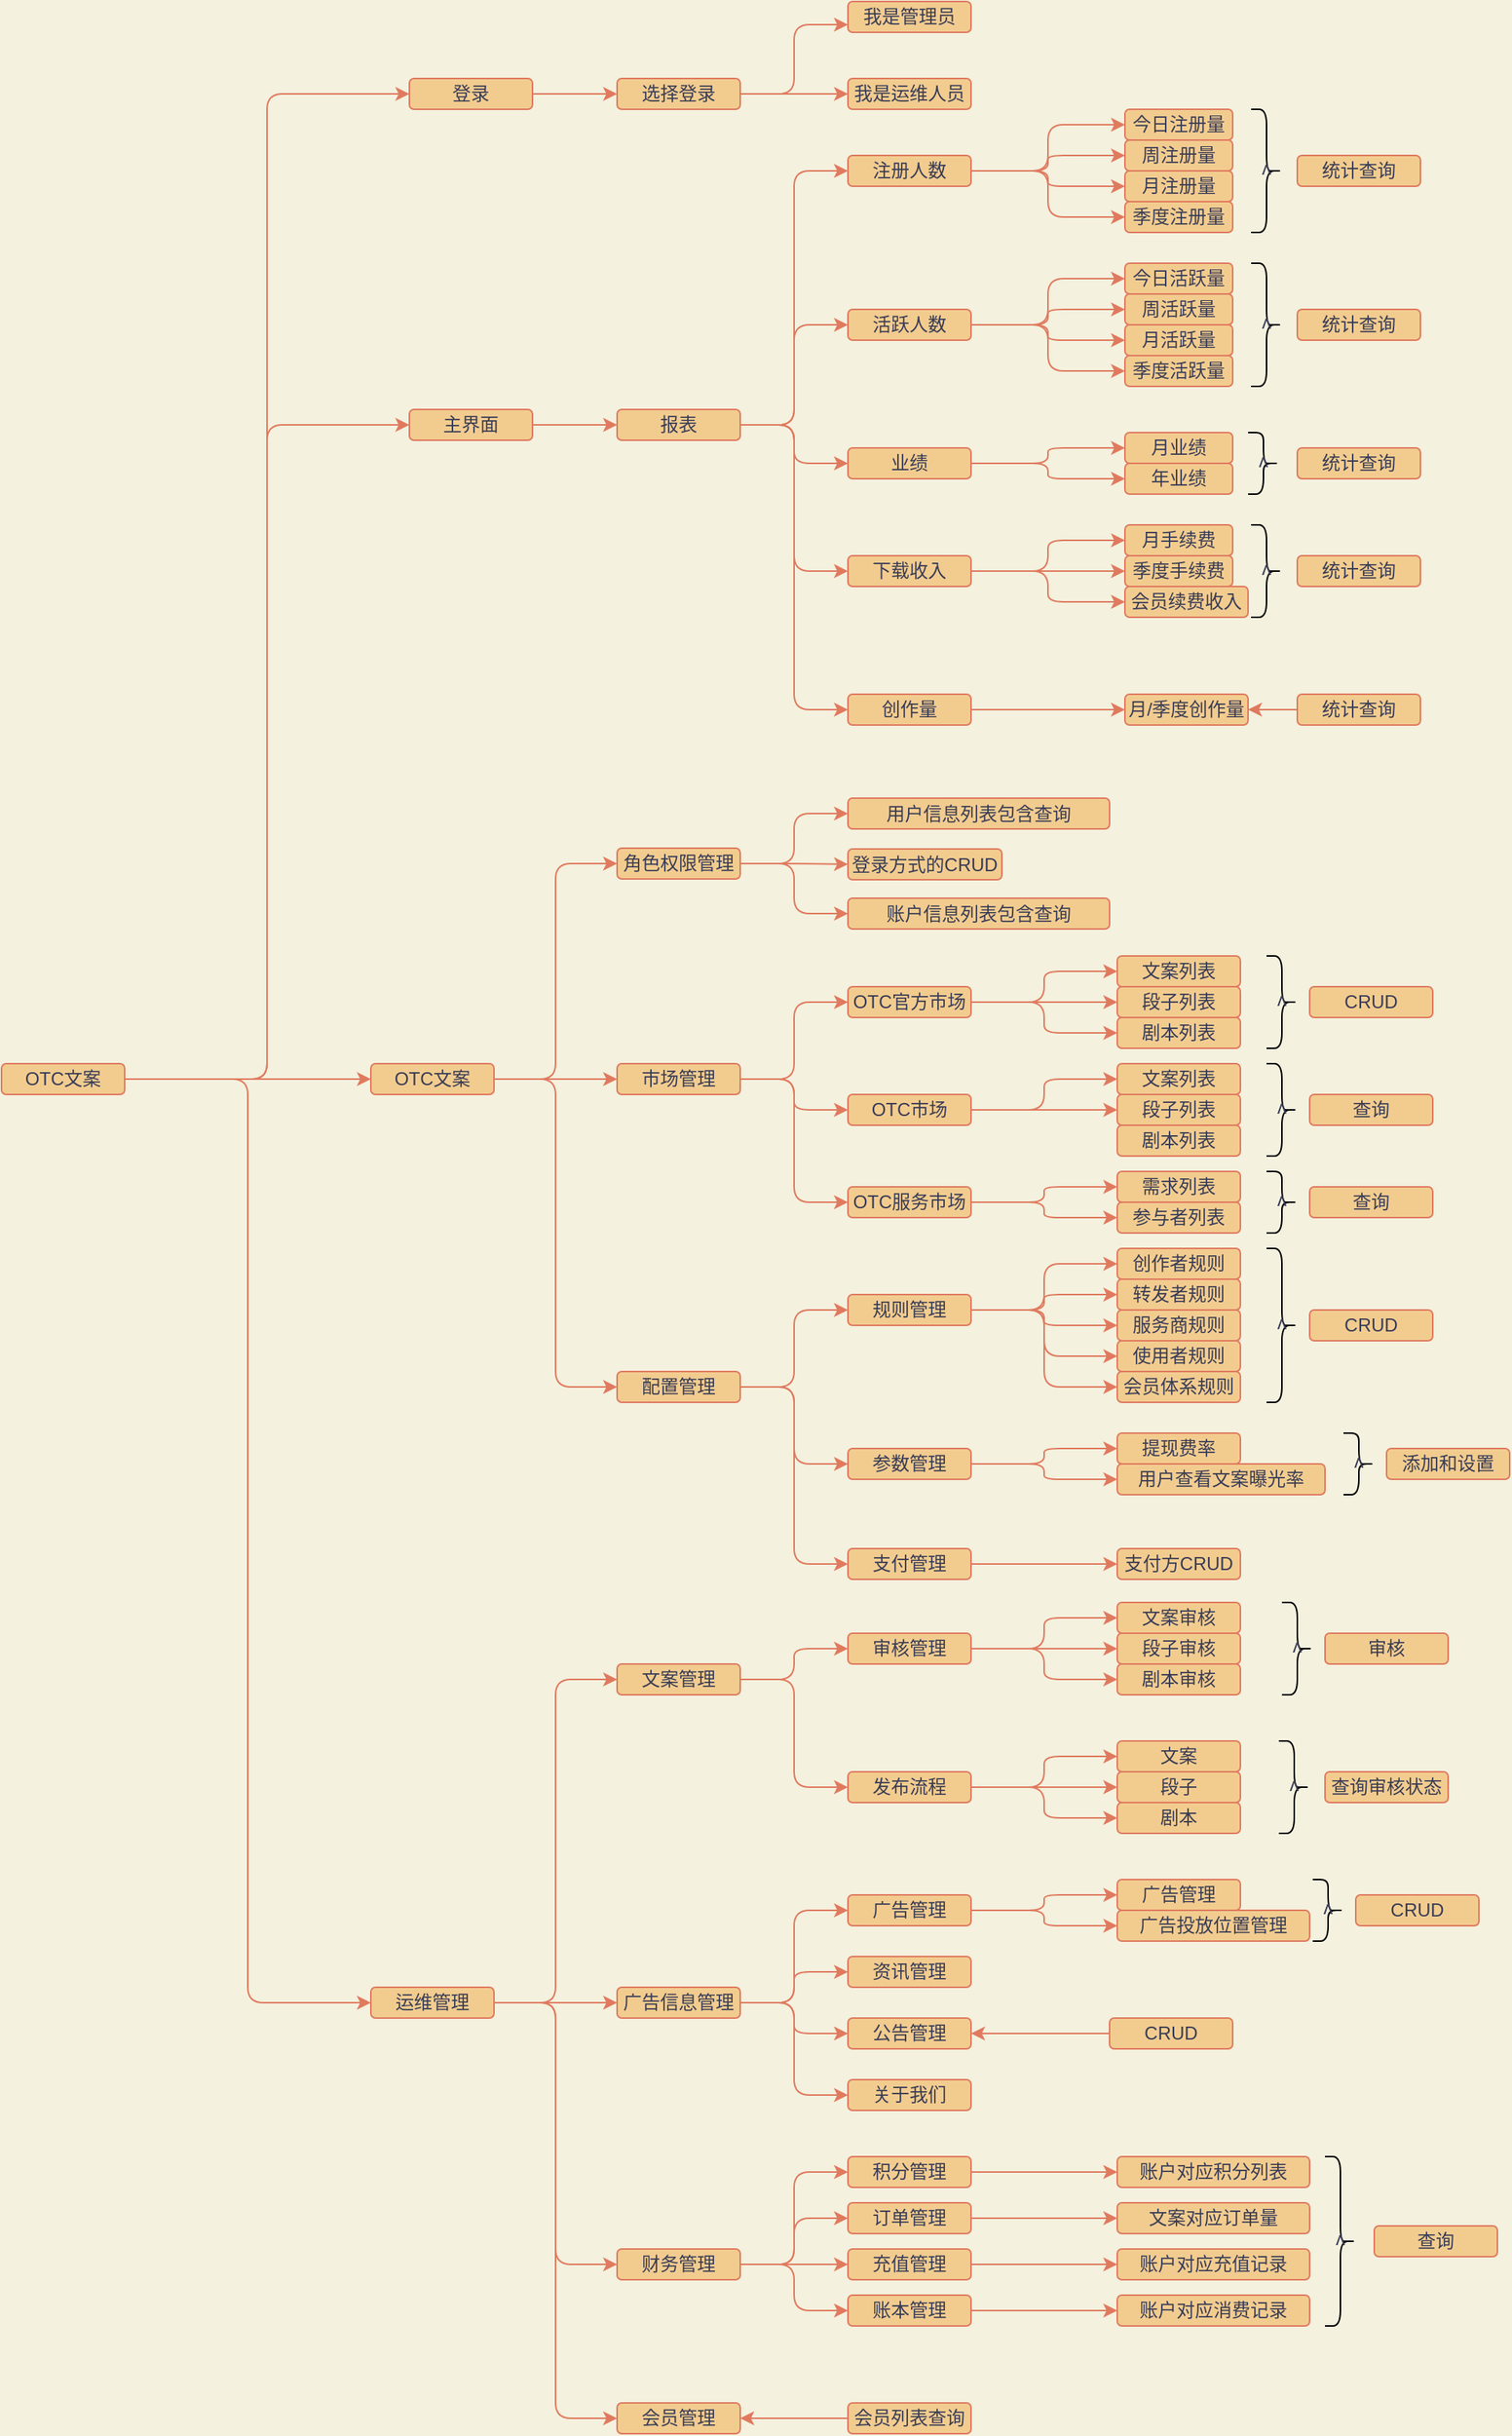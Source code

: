 <mxfile version="14.5.1" type="github">
  <diagram id="1mt8mNxpyM94kV-Z32jR" name="Page-1">
    <mxGraphModel dx="2353" dy="2035" grid="1" gridSize="10" guides="1" tooltips="1" connect="1" arrows="1" fold="1" page="1" pageScale="1" pageWidth="827" pageHeight="1169" background="#F4F1DE" math="0" shadow="0">
      <root>
        <mxCell id="0" />
        <mxCell id="1" parent="0" />
        <mxCell id="o-IjFfHY1BgiDiIO1Yf9-142" style="edgeStyle=orthogonalEdgeStyle;curved=0;rounded=1;sketch=0;orthogonalLoop=1;jettySize=auto;html=1;exitX=1;exitY=0.5;exitDx=0;exitDy=0;entryX=0;entryY=0.5;entryDx=0;entryDy=0;strokeColor=#E07A5F;fillColor=#F2CC8F;fontColor=#393C56;" edge="1" parent="1" source="o-IjFfHY1BgiDiIO1Yf9-2" target="o-IjFfHY1BgiDiIO1Yf9-3">
          <mxGeometry relative="1" as="geometry" />
        </mxCell>
        <mxCell id="o-IjFfHY1BgiDiIO1Yf9-2" value="登录" style="rounded=1;whiteSpace=wrap;html=1;sketch=0;strokeColor=#E07A5F;fillColor=#F2CC8F;fontColor=#393C56;" vertex="1" parent="1">
          <mxGeometry x="75" y="40" width="80" height="20" as="geometry" />
        </mxCell>
        <mxCell id="o-IjFfHY1BgiDiIO1Yf9-143" style="edgeStyle=orthogonalEdgeStyle;curved=0;rounded=1;sketch=0;orthogonalLoop=1;jettySize=auto;html=1;exitX=1;exitY=0.5;exitDx=0;exitDy=0;entryX=0;entryY=0.5;entryDx=0;entryDy=0;strokeColor=#E07A5F;fillColor=#F2CC8F;fontColor=#393C56;" edge="1" parent="1" source="o-IjFfHY1BgiDiIO1Yf9-3" target="o-IjFfHY1BgiDiIO1Yf9-6">
          <mxGeometry relative="1" as="geometry" />
        </mxCell>
        <mxCell id="o-IjFfHY1BgiDiIO1Yf9-146" style="edgeStyle=orthogonalEdgeStyle;curved=0;rounded=1;sketch=0;orthogonalLoop=1;jettySize=auto;html=1;exitX=1;exitY=0.5;exitDx=0;exitDy=0;entryX=0;entryY=0.75;entryDx=0;entryDy=0;strokeColor=#E07A5F;fillColor=#F2CC8F;fontColor=#393C56;" edge="1" parent="1" source="o-IjFfHY1BgiDiIO1Yf9-3" target="o-IjFfHY1BgiDiIO1Yf9-5">
          <mxGeometry relative="1" as="geometry" />
        </mxCell>
        <mxCell id="o-IjFfHY1BgiDiIO1Yf9-3" value="选择登录" style="rounded=1;whiteSpace=wrap;html=1;sketch=0;strokeColor=#E07A5F;fillColor=#F2CC8F;fontColor=#393C56;" vertex="1" parent="1">
          <mxGeometry x="210" y="40" width="80" height="20" as="geometry" />
        </mxCell>
        <mxCell id="o-IjFfHY1BgiDiIO1Yf9-5" value="我是管理员" style="rounded=1;whiteSpace=wrap;html=1;sketch=0;strokeColor=#E07A5F;fillColor=#F2CC8F;fontColor=#393C56;" vertex="1" parent="1">
          <mxGeometry x="360" y="-10" width="80" height="20" as="geometry" />
        </mxCell>
        <mxCell id="o-IjFfHY1BgiDiIO1Yf9-6" value="我是运维人员" style="rounded=1;whiteSpace=wrap;html=1;sketch=0;strokeColor=#E07A5F;fillColor=#F2CC8F;fontColor=#393C56;" vertex="1" parent="1">
          <mxGeometry x="360" y="40" width="80" height="20" as="geometry" />
        </mxCell>
        <mxCell id="o-IjFfHY1BgiDiIO1Yf9-148" style="edgeStyle=orthogonalEdgeStyle;curved=0;rounded=1;sketch=0;orthogonalLoop=1;jettySize=auto;html=1;exitX=1;exitY=0.5;exitDx=0;exitDy=0;strokeColor=#E07A5F;fillColor=#F2CC8F;fontColor=#393C56;" edge="1" parent="1" source="o-IjFfHY1BgiDiIO1Yf9-7" target="o-IjFfHY1BgiDiIO1Yf9-8">
          <mxGeometry relative="1" as="geometry" />
        </mxCell>
        <mxCell id="o-IjFfHY1BgiDiIO1Yf9-7" value="主界面" style="rounded=1;whiteSpace=wrap;html=1;sketch=0;strokeColor=#E07A5F;fillColor=#F2CC8F;fontColor=#393C56;" vertex="1" parent="1">
          <mxGeometry x="75" y="255" width="80" height="20" as="geometry" />
        </mxCell>
        <mxCell id="o-IjFfHY1BgiDiIO1Yf9-149" style="edgeStyle=orthogonalEdgeStyle;curved=0;rounded=1;sketch=0;orthogonalLoop=1;jettySize=auto;html=1;exitX=1;exitY=0.5;exitDx=0;exitDy=0;entryX=0;entryY=0.5;entryDx=0;entryDy=0;strokeColor=#E07A5F;fillColor=#F2CC8F;fontColor=#393C56;" edge="1" parent="1" source="o-IjFfHY1BgiDiIO1Yf9-8" target="o-IjFfHY1BgiDiIO1Yf9-9">
          <mxGeometry relative="1" as="geometry" />
        </mxCell>
        <mxCell id="o-IjFfHY1BgiDiIO1Yf9-150" style="edgeStyle=orthogonalEdgeStyle;curved=0;rounded=1;sketch=0;orthogonalLoop=1;jettySize=auto;html=1;exitX=1;exitY=0.5;exitDx=0;exitDy=0;entryX=0;entryY=0.5;entryDx=0;entryDy=0;strokeColor=#E07A5F;fillColor=#F2CC8F;fontColor=#393C56;" edge="1" parent="1" source="o-IjFfHY1BgiDiIO1Yf9-8" target="o-IjFfHY1BgiDiIO1Yf9-10">
          <mxGeometry relative="1" as="geometry" />
        </mxCell>
        <mxCell id="o-IjFfHY1BgiDiIO1Yf9-153" style="edgeStyle=orthogonalEdgeStyle;curved=0;rounded=1;sketch=0;orthogonalLoop=1;jettySize=auto;html=1;exitX=1;exitY=0.5;exitDx=0;exitDy=0;entryX=0;entryY=0.5;entryDx=0;entryDy=0;strokeColor=#E07A5F;fillColor=#F2CC8F;fontColor=#393C56;" edge="1" parent="1" source="o-IjFfHY1BgiDiIO1Yf9-8" target="o-IjFfHY1BgiDiIO1Yf9-11">
          <mxGeometry relative="1" as="geometry" />
        </mxCell>
        <mxCell id="o-IjFfHY1BgiDiIO1Yf9-154" style="edgeStyle=orthogonalEdgeStyle;curved=0;rounded=1;sketch=0;orthogonalLoop=1;jettySize=auto;html=1;exitX=1;exitY=0.5;exitDx=0;exitDy=0;entryX=0;entryY=0.5;entryDx=0;entryDy=0;strokeColor=#E07A5F;fillColor=#F2CC8F;fontColor=#393C56;" edge="1" parent="1" source="o-IjFfHY1BgiDiIO1Yf9-8" target="o-IjFfHY1BgiDiIO1Yf9-12">
          <mxGeometry relative="1" as="geometry" />
        </mxCell>
        <mxCell id="o-IjFfHY1BgiDiIO1Yf9-155" style="edgeStyle=orthogonalEdgeStyle;curved=0;rounded=1;sketch=0;orthogonalLoop=1;jettySize=auto;html=1;exitX=1;exitY=0.5;exitDx=0;exitDy=0;entryX=0;entryY=0.5;entryDx=0;entryDy=0;strokeColor=#E07A5F;fillColor=#F2CC8F;fontColor=#393C56;" edge="1" parent="1" source="o-IjFfHY1BgiDiIO1Yf9-8" target="o-IjFfHY1BgiDiIO1Yf9-13">
          <mxGeometry relative="1" as="geometry" />
        </mxCell>
        <mxCell id="o-IjFfHY1BgiDiIO1Yf9-8" value="报表" style="rounded=1;whiteSpace=wrap;html=1;sketch=0;strokeColor=#E07A5F;fillColor=#F2CC8F;fontColor=#393C56;" vertex="1" parent="1">
          <mxGeometry x="210" y="255" width="80" height="20" as="geometry" />
        </mxCell>
        <mxCell id="o-IjFfHY1BgiDiIO1Yf9-156" style="edgeStyle=orthogonalEdgeStyle;curved=0;rounded=1;sketch=0;orthogonalLoop=1;jettySize=auto;html=1;exitX=1;exitY=0.5;exitDx=0;exitDy=0;entryX=0;entryY=0.5;entryDx=0;entryDy=0;strokeColor=#E07A5F;fillColor=#F2CC8F;fontColor=#393C56;" edge="1" parent="1" source="o-IjFfHY1BgiDiIO1Yf9-9" target="o-IjFfHY1BgiDiIO1Yf9-14">
          <mxGeometry relative="1" as="geometry" />
        </mxCell>
        <mxCell id="o-IjFfHY1BgiDiIO1Yf9-157" style="edgeStyle=orthogonalEdgeStyle;curved=0;rounded=1;sketch=0;orthogonalLoop=1;jettySize=auto;html=1;exitX=1;exitY=0.5;exitDx=0;exitDy=0;entryX=0;entryY=0.5;entryDx=0;entryDy=0;strokeColor=#E07A5F;fillColor=#F2CC8F;fontColor=#393C56;" edge="1" parent="1" source="o-IjFfHY1BgiDiIO1Yf9-9" target="o-IjFfHY1BgiDiIO1Yf9-15">
          <mxGeometry relative="1" as="geometry" />
        </mxCell>
        <mxCell id="o-IjFfHY1BgiDiIO1Yf9-158" style="edgeStyle=orthogonalEdgeStyle;curved=0;rounded=1;sketch=0;orthogonalLoop=1;jettySize=auto;html=1;exitX=1;exitY=0.5;exitDx=0;exitDy=0;entryX=0;entryY=0.5;entryDx=0;entryDy=0;strokeColor=#E07A5F;fillColor=#F2CC8F;fontColor=#393C56;" edge="1" parent="1" source="o-IjFfHY1BgiDiIO1Yf9-9" target="o-IjFfHY1BgiDiIO1Yf9-16">
          <mxGeometry relative="1" as="geometry" />
        </mxCell>
        <mxCell id="o-IjFfHY1BgiDiIO1Yf9-159" style="edgeStyle=orthogonalEdgeStyle;curved=0;rounded=1;sketch=0;orthogonalLoop=1;jettySize=auto;html=1;exitX=1;exitY=0.5;exitDx=0;exitDy=0;entryX=0;entryY=0.5;entryDx=0;entryDy=0;strokeColor=#E07A5F;fillColor=#F2CC8F;fontColor=#393C56;" edge="1" parent="1" source="o-IjFfHY1BgiDiIO1Yf9-9" target="o-IjFfHY1BgiDiIO1Yf9-17">
          <mxGeometry relative="1" as="geometry" />
        </mxCell>
        <mxCell id="o-IjFfHY1BgiDiIO1Yf9-9" value="注册人数" style="rounded=1;whiteSpace=wrap;html=1;sketch=0;strokeColor=#E07A5F;fillColor=#F2CC8F;fontColor=#393C56;" vertex="1" parent="1">
          <mxGeometry x="360" y="90" width="80" height="20" as="geometry" />
        </mxCell>
        <mxCell id="o-IjFfHY1BgiDiIO1Yf9-160" style="edgeStyle=orthogonalEdgeStyle;curved=0;rounded=1;sketch=0;orthogonalLoop=1;jettySize=auto;html=1;exitX=1;exitY=0.5;exitDx=0;exitDy=0;entryX=0;entryY=0.5;entryDx=0;entryDy=0;strokeColor=#E07A5F;fillColor=#F2CC8F;fontColor=#393C56;" edge="1" parent="1" source="o-IjFfHY1BgiDiIO1Yf9-10" target="o-IjFfHY1BgiDiIO1Yf9-21">
          <mxGeometry relative="1" as="geometry" />
        </mxCell>
        <mxCell id="o-IjFfHY1BgiDiIO1Yf9-161" style="edgeStyle=orthogonalEdgeStyle;curved=0;rounded=1;sketch=0;orthogonalLoop=1;jettySize=auto;html=1;exitX=1;exitY=0.5;exitDx=0;exitDy=0;strokeColor=#E07A5F;fillColor=#F2CC8F;fontColor=#393C56;" edge="1" parent="1" source="o-IjFfHY1BgiDiIO1Yf9-10" target="o-IjFfHY1BgiDiIO1Yf9-22">
          <mxGeometry relative="1" as="geometry" />
        </mxCell>
        <mxCell id="o-IjFfHY1BgiDiIO1Yf9-163" style="edgeStyle=orthogonalEdgeStyle;curved=0;rounded=1;sketch=0;orthogonalLoop=1;jettySize=auto;html=1;exitX=1;exitY=0.5;exitDx=0;exitDy=0;strokeColor=#E07A5F;fillColor=#F2CC8F;fontColor=#393C56;" edge="1" parent="1" source="o-IjFfHY1BgiDiIO1Yf9-10" target="o-IjFfHY1BgiDiIO1Yf9-23">
          <mxGeometry relative="1" as="geometry" />
        </mxCell>
        <mxCell id="o-IjFfHY1BgiDiIO1Yf9-164" style="edgeStyle=orthogonalEdgeStyle;curved=0;rounded=1;sketch=0;orthogonalLoop=1;jettySize=auto;html=1;exitX=1;exitY=0.5;exitDx=0;exitDy=0;entryX=0;entryY=0.5;entryDx=0;entryDy=0;strokeColor=#E07A5F;fillColor=#F2CC8F;fontColor=#393C56;" edge="1" parent="1" source="o-IjFfHY1BgiDiIO1Yf9-10" target="o-IjFfHY1BgiDiIO1Yf9-24">
          <mxGeometry relative="1" as="geometry" />
        </mxCell>
        <mxCell id="o-IjFfHY1BgiDiIO1Yf9-10" value="活跃人数" style="rounded=1;whiteSpace=wrap;html=1;sketch=0;strokeColor=#E07A5F;fillColor=#F2CC8F;fontColor=#393C56;" vertex="1" parent="1">
          <mxGeometry x="360" y="190" width="80" height="20" as="geometry" />
        </mxCell>
        <mxCell id="o-IjFfHY1BgiDiIO1Yf9-165" style="edgeStyle=orthogonalEdgeStyle;curved=0;rounded=1;sketch=0;orthogonalLoop=1;jettySize=auto;html=1;exitX=1;exitY=0.5;exitDx=0;exitDy=0;strokeColor=#E07A5F;fillColor=#F2CC8F;fontColor=#393C56;" edge="1" parent="1" source="o-IjFfHY1BgiDiIO1Yf9-11" target="o-IjFfHY1BgiDiIO1Yf9-25">
          <mxGeometry relative="1" as="geometry" />
        </mxCell>
        <mxCell id="o-IjFfHY1BgiDiIO1Yf9-166" style="edgeStyle=orthogonalEdgeStyle;curved=0;rounded=1;sketch=0;orthogonalLoop=1;jettySize=auto;html=1;exitX=1;exitY=0.5;exitDx=0;exitDy=0;strokeColor=#E07A5F;fillColor=#F2CC8F;fontColor=#393C56;" edge="1" parent="1" source="o-IjFfHY1BgiDiIO1Yf9-11" target="o-IjFfHY1BgiDiIO1Yf9-26">
          <mxGeometry relative="1" as="geometry" />
        </mxCell>
        <mxCell id="o-IjFfHY1BgiDiIO1Yf9-11" value="业绩" style="rounded=1;whiteSpace=wrap;html=1;sketch=0;strokeColor=#E07A5F;fillColor=#F2CC8F;fontColor=#393C56;" vertex="1" parent="1">
          <mxGeometry x="360" y="280" width="80" height="20" as="geometry" />
        </mxCell>
        <mxCell id="o-IjFfHY1BgiDiIO1Yf9-167" style="edgeStyle=orthogonalEdgeStyle;curved=0;rounded=1;sketch=0;orthogonalLoop=1;jettySize=auto;html=1;exitX=1;exitY=0.5;exitDx=0;exitDy=0;entryX=0;entryY=0.5;entryDx=0;entryDy=0;strokeColor=#E07A5F;fillColor=#F2CC8F;fontColor=#393C56;" edge="1" parent="1" source="o-IjFfHY1BgiDiIO1Yf9-12" target="o-IjFfHY1BgiDiIO1Yf9-27">
          <mxGeometry relative="1" as="geometry" />
        </mxCell>
        <mxCell id="o-IjFfHY1BgiDiIO1Yf9-168" style="edgeStyle=orthogonalEdgeStyle;curved=0;rounded=1;sketch=0;orthogonalLoop=1;jettySize=auto;html=1;exitX=1;exitY=0.5;exitDx=0;exitDy=0;strokeColor=#E07A5F;fillColor=#F2CC8F;fontColor=#393C56;" edge="1" parent="1" source="o-IjFfHY1BgiDiIO1Yf9-12" target="o-IjFfHY1BgiDiIO1Yf9-28">
          <mxGeometry relative="1" as="geometry" />
        </mxCell>
        <mxCell id="o-IjFfHY1BgiDiIO1Yf9-169" style="edgeStyle=orthogonalEdgeStyle;curved=0;rounded=1;sketch=0;orthogonalLoop=1;jettySize=auto;html=1;exitX=1;exitY=0.5;exitDx=0;exitDy=0;strokeColor=#E07A5F;fillColor=#F2CC8F;fontColor=#393C56;" edge="1" parent="1" source="o-IjFfHY1BgiDiIO1Yf9-12" target="o-IjFfHY1BgiDiIO1Yf9-29">
          <mxGeometry relative="1" as="geometry" />
        </mxCell>
        <mxCell id="o-IjFfHY1BgiDiIO1Yf9-12" value="下载收入" style="rounded=1;whiteSpace=wrap;html=1;sketch=0;strokeColor=#E07A5F;fillColor=#F2CC8F;fontColor=#393C56;" vertex="1" parent="1">
          <mxGeometry x="360" y="350" width="80" height="20" as="geometry" />
        </mxCell>
        <mxCell id="o-IjFfHY1BgiDiIO1Yf9-170" style="edgeStyle=orthogonalEdgeStyle;curved=0;rounded=1;sketch=0;orthogonalLoop=1;jettySize=auto;html=1;exitX=1;exitY=0.5;exitDx=0;exitDy=0;strokeColor=#E07A5F;fillColor=#F2CC8F;fontColor=#393C56;" edge="1" parent="1" source="o-IjFfHY1BgiDiIO1Yf9-13" target="o-IjFfHY1BgiDiIO1Yf9-30">
          <mxGeometry relative="1" as="geometry" />
        </mxCell>
        <mxCell id="o-IjFfHY1BgiDiIO1Yf9-13" value="创作量" style="rounded=1;whiteSpace=wrap;html=1;sketch=0;strokeColor=#E07A5F;fillColor=#F2CC8F;fontColor=#393C56;" vertex="1" parent="1">
          <mxGeometry x="360" y="440" width="80" height="20" as="geometry" />
        </mxCell>
        <mxCell id="o-IjFfHY1BgiDiIO1Yf9-14" value="今日注册量" style="rounded=1;whiteSpace=wrap;html=1;sketch=0;strokeColor=#E07A5F;fillColor=#F2CC8F;fontColor=#393C56;" vertex="1" parent="1">
          <mxGeometry x="540" y="60" width="70" height="20" as="geometry" />
        </mxCell>
        <mxCell id="o-IjFfHY1BgiDiIO1Yf9-15" value="周注册量" style="rounded=1;whiteSpace=wrap;html=1;sketch=0;strokeColor=#E07A5F;fillColor=#F2CC8F;fontColor=#393C56;" vertex="1" parent="1">
          <mxGeometry x="540" y="80" width="70" height="20" as="geometry" />
        </mxCell>
        <mxCell id="o-IjFfHY1BgiDiIO1Yf9-16" value="月注册量" style="rounded=1;whiteSpace=wrap;html=1;sketch=0;strokeColor=#E07A5F;fillColor=#F2CC8F;fontColor=#393C56;" vertex="1" parent="1">
          <mxGeometry x="540" y="100" width="70" height="20" as="geometry" />
        </mxCell>
        <mxCell id="o-IjFfHY1BgiDiIO1Yf9-17" value="季度注册量" style="rounded=1;whiteSpace=wrap;html=1;sketch=0;strokeColor=#E07A5F;fillColor=#F2CC8F;fontColor=#393C56;" vertex="1" parent="1">
          <mxGeometry x="540" y="120" width="70" height="20" as="geometry" />
        </mxCell>
        <mxCell id="o-IjFfHY1BgiDiIO1Yf9-21" value="今日活跃量" style="rounded=1;whiteSpace=wrap;html=1;sketch=0;strokeColor=#E07A5F;fillColor=#F2CC8F;fontColor=#393C56;" vertex="1" parent="1">
          <mxGeometry x="540" y="160" width="70" height="20" as="geometry" />
        </mxCell>
        <mxCell id="o-IjFfHY1BgiDiIO1Yf9-22" value="周活跃量" style="rounded=1;whiteSpace=wrap;html=1;sketch=0;strokeColor=#E07A5F;fillColor=#F2CC8F;fontColor=#393C56;" vertex="1" parent="1">
          <mxGeometry x="540" y="180" width="70" height="20" as="geometry" />
        </mxCell>
        <mxCell id="o-IjFfHY1BgiDiIO1Yf9-23" value="月活跃量" style="rounded=1;whiteSpace=wrap;html=1;sketch=0;strokeColor=#E07A5F;fillColor=#F2CC8F;fontColor=#393C56;" vertex="1" parent="1">
          <mxGeometry x="540" y="200" width="70" height="20" as="geometry" />
        </mxCell>
        <mxCell id="o-IjFfHY1BgiDiIO1Yf9-24" value="季度活跃量" style="rounded=1;whiteSpace=wrap;html=1;sketch=0;strokeColor=#E07A5F;fillColor=#F2CC8F;fontColor=#393C56;" vertex="1" parent="1">
          <mxGeometry x="540" y="220" width="70" height="20" as="geometry" />
        </mxCell>
        <mxCell id="o-IjFfHY1BgiDiIO1Yf9-25" value="月业绩" style="rounded=1;whiteSpace=wrap;html=1;sketch=0;strokeColor=#E07A5F;fillColor=#F2CC8F;fontColor=#393C56;" vertex="1" parent="1">
          <mxGeometry x="540" y="270" width="70" height="20" as="geometry" />
        </mxCell>
        <mxCell id="o-IjFfHY1BgiDiIO1Yf9-26" value="年业绩" style="rounded=1;whiteSpace=wrap;html=1;sketch=0;strokeColor=#E07A5F;fillColor=#F2CC8F;fontColor=#393C56;" vertex="1" parent="1">
          <mxGeometry x="540" y="290" width="70" height="20" as="geometry" />
        </mxCell>
        <mxCell id="o-IjFfHY1BgiDiIO1Yf9-27" value="月手续费" style="rounded=1;whiteSpace=wrap;html=1;sketch=0;strokeColor=#E07A5F;fillColor=#F2CC8F;fontColor=#393C56;" vertex="1" parent="1">
          <mxGeometry x="540" y="330" width="70" height="20" as="geometry" />
        </mxCell>
        <mxCell id="o-IjFfHY1BgiDiIO1Yf9-28" value="季度手续费" style="rounded=1;whiteSpace=wrap;html=1;sketch=0;strokeColor=#E07A5F;fillColor=#F2CC8F;fontColor=#393C56;" vertex="1" parent="1">
          <mxGeometry x="540" y="350" width="70" height="20" as="geometry" />
        </mxCell>
        <mxCell id="o-IjFfHY1BgiDiIO1Yf9-29" value="会员续费收入" style="rounded=1;whiteSpace=wrap;html=1;sketch=0;strokeColor=#E07A5F;fillColor=#F2CC8F;fontColor=#393C56;" vertex="1" parent="1">
          <mxGeometry x="540" y="370" width="80" height="20" as="geometry" />
        </mxCell>
        <mxCell id="o-IjFfHY1BgiDiIO1Yf9-30" value="月/季度创作量" style="rounded=1;whiteSpace=wrap;html=1;sketch=0;strokeColor=#E07A5F;fillColor=#F2CC8F;fontColor=#393C56;" vertex="1" parent="1">
          <mxGeometry x="540" y="440" width="80" height="20" as="geometry" />
        </mxCell>
        <mxCell id="o-IjFfHY1BgiDiIO1Yf9-247" style="edgeStyle=orthogonalEdgeStyle;curved=0;rounded=1;sketch=0;orthogonalLoop=1;jettySize=auto;html=1;exitX=1;exitY=0.5;exitDx=0;exitDy=0;entryX=0;entryY=0.5;entryDx=0;entryDy=0;strokeColor=#E07A5F;fillColor=#F2CC8F;fontColor=#393C56;" edge="1" parent="1" source="o-IjFfHY1BgiDiIO1Yf9-37" target="o-IjFfHY1BgiDiIO1Yf9-48">
          <mxGeometry relative="1" as="geometry" />
        </mxCell>
        <mxCell id="o-IjFfHY1BgiDiIO1Yf9-248" style="edgeStyle=orthogonalEdgeStyle;curved=0;rounded=1;sketch=0;orthogonalLoop=1;jettySize=auto;html=1;exitX=1;exitY=0.5;exitDx=0;exitDy=0;entryX=0;entryY=0.5;entryDx=0;entryDy=0;strokeColor=#E07A5F;fillColor=#F2CC8F;fontColor=#393C56;" edge="1" parent="1" source="o-IjFfHY1BgiDiIO1Yf9-37" target="o-IjFfHY1BgiDiIO1Yf9-53">
          <mxGeometry relative="1" as="geometry" />
        </mxCell>
        <mxCell id="o-IjFfHY1BgiDiIO1Yf9-249" style="edgeStyle=orthogonalEdgeStyle;curved=0;rounded=1;sketch=0;orthogonalLoop=1;jettySize=auto;html=1;exitX=1;exitY=0.5;exitDx=0;exitDy=0;entryX=0;entryY=0.5;entryDx=0;entryDy=0;strokeColor=#E07A5F;fillColor=#F2CC8F;fontColor=#393C56;" edge="1" parent="1" source="o-IjFfHY1BgiDiIO1Yf9-37" target="o-IjFfHY1BgiDiIO1Yf9-74">
          <mxGeometry relative="1" as="geometry" />
        </mxCell>
        <mxCell id="o-IjFfHY1BgiDiIO1Yf9-37" value="OTC文案" style="rounded=1;whiteSpace=wrap;html=1;sketch=0;strokeColor=#E07A5F;fillColor=#F2CC8F;fontColor=#393C56;" vertex="1" parent="1">
          <mxGeometry x="50" y="680" width="80" height="20" as="geometry" />
        </mxCell>
        <mxCell id="o-IjFfHY1BgiDiIO1Yf9-42" value="用户信息列表包含查询" style="rounded=1;whiteSpace=wrap;html=1;sketch=0;strokeColor=#E07A5F;fillColor=#F2CC8F;fontColor=#393C56;" vertex="1" parent="1">
          <mxGeometry x="360" y="507.5" width="170" height="20" as="geometry" />
        </mxCell>
        <mxCell id="o-IjFfHY1BgiDiIO1Yf9-43" value="登录方式的CRUD" style="rounded=1;whiteSpace=wrap;html=1;sketch=0;strokeColor=#E07A5F;fillColor=#F2CC8F;fontColor=#393C56;" vertex="1" parent="1">
          <mxGeometry x="360" y="540.5" width="100" height="20" as="geometry" />
        </mxCell>
        <mxCell id="o-IjFfHY1BgiDiIO1Yf9-44" value="账户信息列表包含查询" style="rounded=1;whiteSpace=wrap;html=1;sketch=0;strokeColor=#E07A5F;fillColor=#F2CC8F;fontColor=#393C56;" vertex="1" parent="1">
          <mxGeometry x="360" y="572.5" width="170" height="20" as="geometry" />
        </mxCell>
        <mxCell id="o-IjFfHY1BgiDiIO1Yf9-185" style="edgeStyle=orthogonalEdgeStyle;curved=0;rounded=1;sketch=0;orthogonalLoop=1;jettySize=auto;html=1;exitX=1;exitY=0.5;exitDx=0;exitDy=0;entryX=0;entryY=0.5;entryDx=0;entryDy=0;strokeColor=#E07A5F;fillColor=#F2CC8F;fontColor=#393C56;" edge="1" parent="1" source="o-IjFfHY1BgiDiIO1Yf9-48" target="o-IjFfHY1BgiDiIO1Yf9-42">
          <mxGeometry relative="1" as="geometry" />
        </mxCell>
        <mxCell id="o-IjFfHY1BgiDiIO1Yf9-186" style="edgeStyle=orthogonalEdgeStyle;curved=0;rounded=1;sketch=0;orthogonalLoop=1;jettySize=auto;html=1;exitX=1;exitY=0.5;exitDx=0;exitDy=0;entryX=0;entryY=0.5;entryDx=0;entryDy=0;strokeColor=#E07A5F;fillColor=#F2CC8F;fontColor=#393C56;" edge="1" parent="1" source="o-IjFfHY1BgiDiIO1Yf9-48" target="o-IjFfHY1BgiDiIO1Yf9-43">
          <mxGeometry relative="1" as="geometry" />
        </mxCell>
        <mxCell id="o-IjFfHY1BgiDiIO1Yf9-187" style="edgeStyle=orthogonalEdgeStyle;curved=0;rounded=1;sketch=0;orthogonalLoop=1;jettySize=auto;html=1;exitX=1;exitY=0.5;exitDx=0;exitDy=0;entryX=0;entryY=0.5;entryDx=0;entryDy=0;strokeColor=#E07A5F;fillColor=#F2CC8F;fontColor=#393C56;" edge="1" parent="1" source="o-IjFfHY1BgiDiIO1Yf9-48" target="o-IjFfHY1BgiDiIO1Yf9-44">
          <mxGeometry relative="1" as="geometry" />
        </mxCell>
        <mxCell id="o-IjFfHY1BgiDiIO1Yf9-48" value="角色权限管理" style="rounded=1;whiteSpace=wrap;html=1;sketch=0;strokeColor=#E07A5F;fillColor=#F2CC8F;fontColor=#393C56;" vertex="1" parent="1">
          <mxGeometry x="210" y="540" width="80" height="20" as="geometry" />
        </mxCell>
        <mxCell id="o-IjFfHY1BgiDiIO1Yf9-188" style="edgeStyle=orthogonalEdgeStyle;curved=0;rounded=1;sketch=0;orthogonalLoop=1;jettySize=auto;html=1;exitX=1;exitY=0.5;exitDx=0;exitDy=0;entryX=0;entryY=0.5;entryDx=0;entryDy=0;strokeColor=#E07A5F;fillColor=#F2CC8F;fontColor=#393C56;" edge="1" parent="1" source="o-IjFfHY1BgiDiIO1Yf9-53" target="o-IjFfHY1BgiDiIO1Yf9-54">
          <mxGeometry relative="1" as="geometry" />
        </mxCell>
        <mxCell id="o-IjFfHY1BgiDiIO1Yf9-189" style="edgeStyle=orthogonalEdgeStyle;curved=0;rounded=1;sketch=0;orthogonalLoop=1;jettySize=auto;html=1;exitX=1;exitY=0.5;exitDx=0;exitDy=0;strokeColor=#E07A5F;fillColor=#F2CC8F;fontColor=#393C56;" edge="1" parent="1" source="o-IjFfHY1BgiDiIO1Yf9-53" target="o-IjFfHY1BgiDiIO1Yf9-57">
          <mxGeometry relative="1" as="geometry" />
        </mxCell>
        <mxCell id="o-IjFfHY1BgiDiIO1Yf9-190" style="edgeStyle=orthogonalEdgeStyle;curved=0;rounded=1;sketch=0;orthogonalLoop=1;jettySize=auto;html=1;exitX=1;exitY=0.5;exitDx=0;exitDy=0;entryX=0;entryY=0.5;entryDx=0;entryDy=0;strokeColor=#E07A5F;fillColor=#F2CC8F;fontColor=#393C56;" edge="1" parent="1" source="o-IjFfHY1BgiDiIO1Yf9-53" target="o-IjFfHY1BgiDiIO1Yf9-59">
          <mxGeometry relative="1" as="geometry" />
        </mxCell>
        <mxCell id="o-IjFfHY1BgiDiIO1Yf9-53" value="市场管理" style="rounded=1;whiteSpace=wrap;html=1;sketch=0;strokeColor=#E07A5F;fillColor=#F2CC8F;fontColor=#393C56;" vertex="1" parent="1">
          <mxGeometry x="210" y="680" width="80" height="20" as="geometry" />
        </mxCell>
        <mxCell id="o-IjFfHY1BgiDiIO1Yf9-191" style="edgeStyle=orthogonalEdgeStyle;curved=0;rounded=1;sketch=0;orthogonalLoop=1;jettySize=auto;html=1;exitX=1;exitY=0.5;exitDx=0;exitDy=0;entryX=0;entryY=0.5;entryDx=0;entryDy=0;strokeColor=#E07A5F;fillColor=#F2CC8F;fontColor=#393C56;" edge="1" parent="1" source="o-IjFfHY1BgiDiIO1Yf9-54" target="o-IjFfHY1BgiDiIO1Yf9-61">
          <mxGeometry relative="1" as="geometry" />
        </mxCell>
        <mxCell id="o-IjFfHY1BgiDiIO1Yf9-192" style="edgeStyle=orthogonalEdgeStyle;curved=0;rounded=1;sketch=0;orthogonalLoop=1;jettySize=auto;html=1;exitX=1;exitY=0.5;exitDx=0;exitDy=0;strokeColor=#E07A5F;fillColor=#F2CC8F;fontColor=#393C56;" edge="1" parent="1" source="o-IjFfHY1BgiDiIO1Yf9-54" target="o-IjFfHY1BgiDiIO1Yf9-62">
          <mxGeometry relative="1" as="geometry" />
        </mxCell>
        <mxCell id="o-IjFfHY1BgiDiIO1Yf9-193" style="edgeStyle=orthogonalEdgeStyle;curved=0;rounded=1;sketch=0;orthogonalLoop=1;jettySize=auto;html=1;exitX=1;exitY=0.5;exitDx=0;exitDy=0;strokeColor=#E07A5F;fillColor=#F2CC8F;fontColor=#393C56;" edge="1" parent="1" source="o-IjFfHY1BgiDiIO1Yf9-54" target="o-IjFfHY1BgiDiIO1Yf9-63">
          <mxGeometry relative="1" as="geometry" />
        </mxCell>
        <mxCell id="o-IjFfHY1BgiDiIO1Yf9-54" value="OTC官方市场" style="rounded=1;whiteSpace=wrap;html=1;sketch=0;strokeColor=#E07A5F;fillColor=#F2CC8F;fontColor=#393C56;" vertex="1" parent="1">
          <mxGeometry x="360" y="630" width="80" height="20" as="geometry" />
        </mxCell>
        <mxCell id="o-IjFfHY1BgiDiIO1Yf9-195" style="edgeStyle=orthogonalEdgeStyle;curved=0;rounded=1;sketch=0;orthogonalLoop=1;jettySize=auto;html=1;exitX=1;exitY=0.5;exitDx=0;exitDy=0;entryX=0;entryY=0.5;entryDx=0;entryDy=0;strokeColor=#E07A5F;fillColor=#F2CC8F;fontColor=#393C56;" edge="1" parent="1" source="o-IjFfHY1BgiDiIO1Yf9-57" target="o-IjFfHY1BgiDiIO1Yf9-65">
          <mxGeometry relative="1" as="geometry" />
        </mxCell>
        <mxCell id="o-IjFfHY1BgiDiIO1Yf9-197" style="edgeStyle=orthogonalEdgeStyle;curved=0;rounded=1;sketch=0;orthogonalLoop=1;jettySize=auto;html=1;exitX=1;exitY=0.5;exitDx=0;exitDy=0;strokeColor=#E07A5F;fillColor=#F2CC8F;fontColor=#393C56;" edge="1" parent="1" source="o-IjFfHY1BgiDiIO1Yf9-57" target="o-IjFfHY1BgiDiIO1Yf9-66">
          <mxGeometry relative="1" as="geometry" />
        </mxCell>
        <mxCell id="o-IjFfHY1BgiDiIO1Yf9-57" value="OTC市场" style="rounded=1;whiteSpace=wrap;html=1;sketch=0;strokeColor=#E07A5F;fillColor=#F2CC8F;fontColor=#393C56;" vertex="1" parent="1">
          <mxGeometry x="360" y="700" width="80" height="20" as="geometry" />
        </mxCell>
        <mxCell id="o-IjFfHY1BgiDiIO1Yf9-200" style="edgeStyle=orthogonalEdgeStyle;curved=0;rounded=1;sketch=0;orthogonalLoop=1;jettySize=auto;html=1;exitX=1;exitY=0.5;exitDx=0;exitDy=0;entryX=0;entryY=0.5;entryDx=0;entryDy=0;strokeColor=#E07A5F;fillColor=#F2CC8F;fontColor=#393C56;" edge="1" parent="1" source="o-IjFfHY1BgiDiIO1Yf9-59" target="o-IjFfHY1BgiDiIO1Yf9-69">
          <mxGeometry relative="1" as="geometry" />
        </mxCell>
        <mxCell id="o-IjFfHY1BgiDiIO1Yf9-201" style="edgeStyle=orthogonalEdgeStyle;curved=0;rounded=1;sketch=0;orthogonalLoop=1;jettySize=auto;html=1;exitX=1;exitY=0.5;exitDx=0;exitDy=0;entryX=0;entryY=0.5;entryDx=0;entryDy=0;strokeColor=#E07A5F;fillColor=#F2CC8F;fontColor=#393C56;" edge="1" parent="1" source="o-IjFfHY1BgiDiIO1Yf9-59" target="o-IjFfHY1BgiDiIO1Yf9-70">
          <mxGeometry relative="1" as="geometry" />
        </mxCell>
        <mxCell id="o-IjFfHY1BgiDiIO1Yf9-59" value="OTC服务市场" style="rounded=1;whiteSpace=wrap;html=1;sketch=0;strokeColor=#E07A5F;fillColor=#F2CC8F;fontColor=#393C56;" vertex="1" parent="1">
          <mxGeometry x="360" y="760" width="80" height="20" as="geometry" />
        </mxCell>
        <mxCell id="o-IjFfHY1BgiDiIO1Yf9-61" value="文案列表" style="rounded=1;whiteSpace=wrap;html=1;sketch=0;strokeColor=#E07A5F;fillColor=#F2CC8F;fontColor=#393C56;" vertex="1" parent="1">
          <mxGeometry x="535" y="610" width="80" height="20" as="geometry" />
        </mxCell>
        <mxCell id="o-IjFfHY1BgiDiIO1Yf9-62" value="段子列表" style="rounded=1;whiteSpace=wrap;html=1;sketch=0;strokeColor=#E07A5F;fillColor=#F2CC8F;fontColor=#393C56;" vertex="1" parent="1">
          <mxGeometry x="535" y="630" width="80" height="20" as="geometry" />
        </mxCell>
        <mxCell id="o-IjFfHY1BgiDiIO1Yf9-63" value="剧本列表" style="rounded=1;whiteSpace=wrap;html=1;sketch=0;strokeColor=#E07A5F;fillColor=#F2CC8F;fontColor=#393C56;" vertex="1" parent="1">
          <mxGeometry x="535" y="650" width="80" height="20" as="geometry" />
        </mxCell>
        <mxCell id="o-IjFfHY1BgiDiIO1Yf9-64" value="CRUD" style="rounded=1;whiteSpace=wrap;html=1;sketch=0;strokeColor=#E07A5F;fillColor=#F2CC8F;fontColor=#393C56;" vertex="1" parent="1">
          <mxGeometry x="660" y="630" width="80" height="20" as="geometry" />
        </mxCell>
        <mxCell id="o-IjFfHY1BgiDiIO1Yf9-65" value="文案列表" style="rounded=1;whiteSpace=wrap;html=1;sketch=0;strokeColor=#E07A5F;fillColor=#F2CC8F;fontColor=#393C56;" vertex="1" parent="1">
          <mxGeometry x="535" y="680" width="80" height="20" as="geometry" />
        </mxCell>
        <mxCell id="o-IjFfHY1BgiDiIO1Yf9-66" value="段子列表" style="rounded=1;whiteSpace=wrap;html=1;sketch=0;strokeColor=#E07A5F;fillColor=#F2CC8F;fontColor=#393C56;" vertex="1" parent="1">
          <mxGeometry x="535" y="700" width="80" height="20" as="geometry" />
        </mxCell>
        <mxCell id="o-IjFfHY1BgiDiIO1Yf9-67" value="剧本列表" style="rounded=1;whiteSpace=wrap;html=1;sketch=0;strokeColor=#E07A5F;fillColor=#F2CC8F;fontColor=#393C56;" vertex="1" parent="1">
          <mxGeometry x="535" y="720" width="80" height="20" as="geometry" />
        </mxCell>
        <mxCell id="o-IjFfHY1BgiDiIO1Yf9-68" value="查询" style="rounded=1;whiteSpace=wrap;html=1;sketch=0;strokeColor=#E07A5F;fillColor=#F2CC8F;fontColor=#393C56;" vertex="1" parent="1">
          <mxGeometry x="660" y="700" width="80" height="20" as="geometry" />
        </mxCell>
        <mxCell id="o-IjFfHY1BgiDiIO1Yf9-69" value="需求列表" style="rounded=1;whiteSpace=wrap;html=1;sketch=0;strokeColor=#E07A5F;fillColor=#F2CC8F;fontColor=#393C56;" vertex="1" parent="1">
          <mxGeometry x="535" y="750" width="80" height="20" as="geometry" />
        </mxCell>
        <mxCell id="o-IjFfHY1BgiDiIO1Yf9-70" value="参与者列表" style="rounded=1;whiteSpace=wrap;html=1;sketch=0;strokeColor=#E07A5F;fillColor=#F2CC8F;fontColor=#393C56;" vertex="1" parent="1">
          <mxGeometry x="535" y="770" width="80" height="20" as="geometry" />
        </mxCell>
        <mxCell id="o-IjFfHY1BgiDiIO1Yf9-72" value="查询" style="rounded=1;whiteSpace=wrap;html=1;sketch=0;strokeColor=#E07A5F;fillColor=#F2CC8F;fontColor=#393C56;" vertex="1" parent="1">
          <mxGeometry x="660" y="760" width="80" height="20" as="geometry" />
        </mxCell>
        <mxCell id="o-IjFfHY1BgiDiIO1Yf9-202" style="edgeStyle=orthogonalEdgeStyle;curved=0;rounded=1;sketch=0;orthogonalLoop=1;jettySize=auto;html=1;exitX=1;exitY=0.5;exitDx=0;exitDy=0;entryX=0;entryY=0.5;entryDx=0;entryDy=0;strokeColor=#E07A5F;fillColor=#F2CC8F;fontColor=#393C56;" edge="1" parent="1" source="o-IjFfHY1BgiDiIO1Yf9-74" target="o-IjFfHY1BgiDiIO1Yf9-76">
          <mxGeometry relative="1" as="geometry" />
        </mxCell>
        <mxCell id="o-IjFfHY1BgiDiIO1Yf9-203" style="edgeStyle=orthogonalEdgeStyle;curved=0;rounded=1;sketch=0;orthogonalLoop=1;jettySize=auto;html=1;exitX=1;exitY=0.5;exitDx=0;exitDy=0;entryX=0;entryY=0.5;entryDx=0;entryDy=0;strokeColor=#E07A5F;fillColor=#F2CC8F;fontColor=#393C56;" edge="1" parent="1" source="o-IjFfHY1BgiDiIO1Yf9-74" target="o-IjFfHY1BgiDiIO1Yf9-77">
          <mxGeometry relative="1" as="geometry" />
        </mxCell>
        <mxCell id="o-IjFfHY1BgiDiIO1Yf9-217" style="edgeStyle=orthogonalEdgeStyle;curved=0;rounded=1;sketch=0;orthogonalLoop=1;jettySize=auto;html=1;exitX=1;exitY=0.5;exitDx=0;exitDy=0;entryX=0;entryY=0.5;entryDx=0;entryDy=0;strokeColor=#E07A5F;fillColor=#F2CC8F;fontColor=#393C56;" edge="1" parent="1" source="o-IjFfHY1BgiDiIO1Yf9-74" target="o-IjFfHY1BgiDiIO1Yf9-78">
          <mxGeometry relative="1" as="geometry" />
        </mxCell>
        <mxCell id="o-IjFfHY1BgiDiIO1Yf9-74" value="配置管理" style="rounded=1;whiteSpace=wrap;html=1;sketch=0;strokeColor=#E07A5F;fillColor=#F2CC8F;fontColor=#393C56;" vertex="1" parent="1">
          <mxGeometry x="210" y="880" width="80" height="20" as="geometry" />
        </mxCell>
        <mxCell id="o-IjFfHY1BgiDiIO1Yf9-209" style="edgeStyle=orthogonalEdgeStyle;curved=0;rounded=1;sketch=0;orthogonalLoop=1;jettySize=auto;html=1;exitX=1;exitY=0.5;exitDx=0;exitDy=0;entryX=0;entryY=0.5;entryDx=0;entryDy=0;strokeColor=#E07A5F;fillColor=#F2CC8F;fontColor=#393C56;" edge="1" parent="1" source="o-IjFfHY1BgiDiIO1Yf9-76" target="o-IjFfHY1BgiDiIO1Yf9-81">
          <mxGeometry relative="1" as="geometry" />
        </mxCell>
        <mxCell id="o-IjFfHY1BgiDiIO1Yf9-211" style="edgeStyle=orthogonalEdgeStyle;curved=0;rounded=1;sketch=0;orthogonalLoop=1;jettySize=auto;html=1;exitX=1;exitY=0.5;exitDx=0;exitDy=0;entryX=0;entryY=0.5;entryDx=0;entryDy=0;strokeColor=#E07A5F;fillColor=#F2CC8F;fontColor=#393C56;" edge="1" parent="1" source="o-IjFfHY1BgiDiIO1Yf9-76" target="o-IjFfHY1BgiDiIO1Yf9-82">
          <mxGeometry relative="1" as="geometry" />
        </mxCell>
        <mxCell id="o-IjFfHY1BgiDiIO1Yf9-212" style="edgeStyle=orthogonalEdgeStyle;curved=0;rounded=1;sketch=0;orthogonalLoop=1;jettySize=auto;html=1;exitX=1;exitY=0.5;exitDx=0;exitDy=0;strokeColor=#E07A5F;fillColor=#F2CC8F;fontColor=#393C56;" edge="1" parent="1" source="o-IjFfHY1BgiDiIO1Yf9-76" target="o-IjFfHY1BgiDiIO1Yf9-83">
          <mxGeometry relative="1" as="geometry" />
        </mxCell>
        <mxCell id="o-IjFfHY1BgiDiIO1Yf9-213" style="edgeStyle=orthogonalEdgeStyle;curved=0;rounded=1;sketch=0;orthogonalLoop=1;jettySize=auto;html=1;exitX=1;exitY=0.5;exitDx=0;exitDy=0;entryX=0;entryY=0.5;entryDx=0;entryDy=0;strokeColor=#E07A5F;fillColor=#F2CC8F;fontColor=#393C56;" edge="1" parent="1" source="o-IjFfHY1BgiDiIO1Yf9-76" target="o-IjFfHY1BgiDiIO1Yf9-84">
          <mxGeometry relative="1" as="geometry" />
        </mxCell>
        <mxCell id="o-IjFfHY1BgiDiIO1Yf9-214" style="edgeStyle=orthogonalEdgeStyle;curved=0;rounded=1;sketch=0;orthogonalLoop=1;jettySize=auto;html=1;exitX=1;exitY=0.5;exitDx=0;exitDy=0;entryX=0;entryY=0.5;entryDx=0;entryDy=0;strokeColor=#E07A5F;fillColor=#F2CC8F;fontColor=#393C56;" edge="1" parent="1" source="o-IjFfHY1BgiDiIO1Yf9-76" target="o-IjFfHY1BgiDiIO1Yf9-132">
          <mxGeometry relative="1" as="geometry" />
        </mxCell>
        <mxCell id="o-IjFfHY1BgiDiIO1Yf9-76" value="规则管理" style="rounded=1;whiteSpace=wrap;html=1;sketch=0;strokeColor=#E07A5F;fillColor=#F2CC8F;fontColor=#393C56;" vertex="1" parent="1">
          <mxGeometry x="360" y="830" width="80" height="20" as="geometry" />
        </mxCell>
        <mxCell id="o-IjFfHY1BgiDiIO1Yf9-215" style="edgeStyle=orthogonalEdgeStyle;curved=0;rounded=1;sketch=0;orthogonalLoop=1;jettySize=auto;html=1;exitX=1;exitY=0.5;exitDx=0;exitDy=0;strokeColor=#E07A5F;fillColor=#F2CC8F;fontColor=#393C56;" edge="1" parent="1" source="o-IjFfHY1BgiDiIO1Yf9-77" target="o-IjFfHY1BgiDiIO1Yf9-86">
          <mxGeometry relative="1" as="geometry" />
        </mxCell>
        <mxCell id="o-IjFfHY1BgiDiIO1Yf9-216" style="edgeStyle=orthogonalEdgeStyle;curved=0;rounded=1;sketch=0;orthogonalLoop=1;jettySize=auto;html=1;exitX=1;exitY=0.5;exitDx=0;exitDy=0;strokeColor=#E07A5F;fillColor=#F2CC8F;fontColor=#393C56;" edge="1" parent="1" source="o-IjFfHY1BgiDiIO1Yf9-77" target="o-IjFfHY1BgiDiIO1Yf9-87">
          <mxGeometry relative="1" as="geometry" />
        </mxCell>
        <mxCell id="o-IjFfHY1BgiDiIO1Yf9-77" value="参数管理" style="rounded=1;whiteSpace=wrap;html=1;sketch=0;strokeColor=#E07A5F;fillColor=#F2CC8F;fontColor=#393C56;" vertex="1" parent="1">
          <mxGeometry x="360" y="930" width="80" height="20" as="geometry" />
        </mxCell>
        <mxCell id="o-IjFfHY1BgiDiIO1Yf9-218" style="edgeStyle=orthogonalEdgeStyle;curved=0;rounded=1;sketch=0;orthogonalLoop=1;jettySize=auto;html=1;exitX=1;exitY=0.5;exitDx=0;exitDy=0;strokeColor=#E07A5F;fillColor=#F2CC8F;fontColor=#393C56;" edge="1" parent="1" source="o-IjFfHY1BgiDiIO1Yf9-78" target="o-IjFfHY1BgiDiIO1Yf9-89">
          <mxGeometry relative="1" as="geometry" />
        </mxCell>
        <mxCell id="o-IjFfHY1BgiDiIO1Yf9-78" value="支付管理" style="rounded=1;whiteSpace=wrap;html=1;sketch=0;strokeColor=#E07A5F;fillColor=#F2CC8F;fontColor=#393C56;" vertex="1" parent="1">
          <mxGeometry x="360" y="995" width="80" height="20" as="geometry" />
        </mxCell>
        <mxCell id="o-IjFfHY1BgiDiIO1Yf9-81" value="创作者规则" style="rounded=1;whiteSpace=wrap;html=1;sketch=0;strokeColor=#E07A5F;fillColor=#F2CC8F;fontColor=#393C56;" vertex="1" parent="1">
          <mxGeometry x="535" y="800" width="80" height="20" as="geometry" />
        </mxCell>
        <mxCell id="o-IjFfHY1BgiDiIO1Yf9-82" value="转发者规则" style="rounded=1;whiteSpace=wrap;html=1;sketch=0;strokeColor=#E07A5F;fillColor=#F2CC8F;fontColor=#393C56;" vertex="1" parent="1">
          <mxGeometry x="535" y="820" width="80" height="20" as="geometry" />
        </mxCell>
        <mxCell id="o-IjFfHY1BgiDiIO1Yf9-83" value="服务商规则" style="rounded=1;whiteSpace=wrap;html=1;sketch=0;strokeColor=#E07A5F;fillColor=#F2CC8F;fontColor=#393C56;" vertex="1" parent="1">
          <mxGeometry x="535" y="840" width="80" height="20" as="geometry" />
        </mxCell>
        <mxCell id="o-IjFfHY1BgiDiIO1Yf9-84" value="使用者规则" style="rounded=1;whiteSpace=wrap;html=1;sketch=0;strokeColor=#E07A5F;fillColor=#F2CC8F;fontColor=#393C56;" vertex="1" parent="1">
          <mxGeometry x="535" y="860" width="80" height="20" as="geometry" />
        </mxCell>
        <mxCell id="o-IjFfHY1BgiDiIO1Yf9-85" value="CRUD" style="rounded=1;whiteSpace=wrap;html=1;sketch=0;strokeColor=#E07A5F;fillColor=#F2CC8F;fontColor=#393C56;" vertex="1" parent="1">
          <mxGeometry x="660" y="840" width="80" height="20" as="geometry" />
        </mxCell>
        <mxCell id="o-IjFfHY1BgiDiIO1Yf9-86" value="提现费率" style="rounded=1;whiteSpace=wrap;html=1;sketch=0;strokeColor=#E07A5F;fillColor=#F2CC8F;fontColor=#393C56;" vertex="1" parent="1">
          <mxGeometry x="535" y="920" width="80" height="20" as="geometry" />
        </mxCell>
        <mxCell id="o-IjFfHY1BgiDiIO1Yf9-87" value="用户查看文案曝光率" style="rounded=1;whiteSpace=wrap;html=1;sketch=0;strokeColor=#E07A5F;fillColor=#F2CC8F;fontColor=#393C56;" vertex="1" parent="1">
          <mxGeometry x="535" y="940" width="135" height="20" as="geometry" />
        </mxCell>
        <mxCell id="o-IjFfHY1BgiDiIO1Yf9-88" value="添加和设置" style="rounded=1;whiteSpace=wrap;html=1;sketch=0;strokeColor=#E07A5F;fillColor=#F2CC8F;fontColor=#393C56;" vertex="1" parent="1">
          <mxGeometry x="710" y="930" width="80" height="20" as="geometry" />
        </mxCell>
        <mxCell id="o-IjFfHY1BgiDiIO1Yf9-89" value="支付方CRUD" style="rounded=1;whiteSpace=wrap;html=1;sketch=0;strokeColor=#E07A5F;fillColor=#F2CC8F;fontColor=#393C56;" vertex="1" parent="1">
          <mxGeometry x="535" y="995" width="80" height="20" as="geometry" />
        </mxCell>
        <mxCell id="o-IjFfHY1BgiDiIO1Yf9-90" value="统计查询" style="rounded=1;whiteSpace=wrap;html=1;sketch=0;strokeColor=#E07A5F;fillColor=#F2CC8F;fontColor=#393C56;" vertex="1" parent="1">
          <mxGeometry x="652" y="90" width="80" height="20" as="geometry" />
        </mxCell>
        <mxCell id="o-IjFfHY1BgiDiIO1Yf9-91" value="统计查询" style="rounded=1;whiteSpace=wrap;html=1;sketch=0;strokeColor=#E07A5F;fillColor=#F2CC8F;fontColor=#393C56;" vertex="1" parent="1">
          <mxGeometry x="652" y="190" width="80" height="20" as="geometry" />
        </mxCell>
        <mxCell id="o-IjFfHY1BgiDiIO1Yf9-92" value="统计查询" style="rounded=1;whiteSpace=wrap;html=1;sketch=0;strokeColor=#E07A5F;fillColor=#F2CC8F;fontColor=#393C56;" vertex="1" parent="1">
          <mxGeometry x="652" y="280" width="80" height="20" as="geometry" />
        </mxCell>
        <mxCell id="o-IjFfHY1BgiDiIO1Yf9-93" value="统计查询" style="rounded=1;whiteSpace=wrap;html=1;sketch=0;strokeColor=#E07A5F;fillColor=#F2CC8F;fontColor=#393C56;" vertex="1" parent="1">
          <mxGeometry x="652" y="350" width="80" height="20" as="geometry" />
        </mxCell>
        <mxCell id="o-IjFfHY1BgiDiIO1Yf9-184" style="edgeStyle=orthogonalEdgeStyle;curved=0;rounded=1;sketch=0;orthogonalLoop=1;jettySize=auto;html=1;exitX=0;exitY=0.5;exitDx=0;exitDy=0;entryX=1;entryY=0.5;entryDx=0;entryDy=0;strokeColor=#E07A5F;fillColor=#F2CC8F;fontColor=#393C56;" edge="1" parent="1" source="o-IjFfHY1BgiDiIO1Yf9-94" target="o-IjFfHY1BgiDiIO1Yf9-30">
          <mxGeometry relative="1" as="geometry" />
        </mxCell>
        <mxCell id="o-IjFfHY1BgiDiIO1Yf9-94" value="统计查询" style="rounded=1;whiteSpace=wrap;html=1;sketch=0;strokeColor=#E07A5F;fillColor=#F2CC8F;fontColor=#393C56;" vertex="1" parent="1">
          <mxGeometry x="652" y="440" width="80" height="20" as="geometry" />
        </mxCell>
        <mxCell id="o-IjFfHY1BgiDiIO1Yf9-243" style="edgeStyle=orthogonalEdgeStyle;curved=0;rounded=1;sketch=0;orthogonalLoop=1;jettySize=auto;html=1;exitX=1;exitY=0.5;exitDx=0;exitDy=0;entryX=0;entryY=0.5;entryDx=0;entryDy=0;strokeColor=#E07A5F;fillColor=#F2CC8F;fontColor=#393C56;" edge="1" parent="1" source="o-IjFfHY1BgiDiIO1Yf9-95" target="o-IjFfHY1BgiDiIO1Yf9-96">
          <mxGeometry relative="1" as="geometry" />
        </mxCell>
        <mxCell id="o-IjFfHY1BgiDiIO1Yf9-244" style="edgeStyle=orthogonalEdgeStyle;curved=0;rounded=1;sketch=0;orthogonalLoop=1;jettySize=auto;html=1;exitX=1;exitY=0.5;exitDx=0;exitDy=0;entryX=0;entryY=0.5;entryDx=0;entryDy=0;strokeColor=#E07A5F;fillColor=#F2CC8F;fontColor=#393C56;" edge="1" parent="1" source="o-IjFfHY1BgiDiIO1Yf9-95" target="o-IjFfHY1BgiDiIO1Yf9-130">
          <mxGeometry relative="1" as="geometry" />
        </mxCell>
        <mxCell id="o-IjFfHY1BgiDiIO1Yf9-245" style="edgeStyle=orthogonalEdgeStyle;curved=0;rounded=1;sketch=0;orthogonalLoop=1;jettySize=auto;html=1;exitX=1;exitY=0.5;exitDx=0;exitDy=0;strokeColor=#E07A5F;fillColor=#F2CC8F;fontColor=#393C56;" edge="1" parent="1" source="o-IjFfHY1BgiDiIO1Yf9-95" target="o-IjFfHY1BgiDiIO1Yf9-111">
          <mxGeometry relative="1" as="geometry" />
        </mxCell>
        <mxCell id="o-IjFfHY1BgiDiIO1Yf9-246" style="edgeStyle=orthogonalEdgeStyle;curved=0;rounded=1;sketch=0;orthogonalLoop=1;jettySize=auto;html=1;exitX=1;exitY=0.5;exitDx=0;exitDy=0;entryX=0;entryY=0.5;entryDx=0;entryDy=0;strokeColor=#E07A5F;fillColor=#F2CC8F;fontColor=#393C56;" edge="1" parent="1" source="o-IjFfHY1BgiDiIO1Yf9-95" target="o-IjFfHY1BgiDiIO1Yf9-121">
          <mxGeometry relative="1" as="geometry" />
        </mxCell>
        <mxCell id="o-IjFfHY1BgiDiIO1Yf9-95" value="运维管理" style="rounded=1;whiteSpace=wrap;html=1;sketch=0;strokeColor=#E07A5F;fillColor=#F2CC8F;fontColor=#393C56;" vertex="1" parent="1">
          <mxGeometry x="50" y="1280" width="80" height="20" as="geometry" />
        </mxCell>
        <mxCell id="o-IjFfHY1BgiDiIO1Yf9-219" style="edgeStyle=orthogonalEdgeStyle;curved=0;rounded=1;sketch=0;orthogonalLoop=1;jettySize=auto;html=1;exitX=1;exitY=0.5;exitDx=0;exitDy=0;strokeColor=#E07A5F;fillColor=#F2CC8F;fontColor=#393C56;" edge="1" parent="1" source="o-IjFfHY1BgiDiIO1Yf9-96" target="o-IjFfHY1BgiDiIO1Yf9-97">
          <mxGeometry relative="1" as="geometry" />
        </mxCell>
        <mxCell id="o-IjFfHY1BgiDiIO1Yf9-223" style="edgeStyle=orthogonalEdgeStyle;curved=0;rounded=1;sketch=0;orthogonalLoop=1;jettySize=auto;html=1;exitX=1;exitY=0.5;exitDx=0;exitDy=0;entryX=0;entryY=0.5;entryDx=0;entryDy=0;strokeColor=#E07A5F;fillColor=#F2CC8F;fontColor=#393C56;" edge="1" parent="1" source="o-IjFfHY1BgiDiIO1Yf9-96" target="o-IjFfHY1BgiDiIO1Yf9-98">
          <mxGeometry relative="1" as="geometry" />
        </mxCell>
        <mxCell id="o-IjFfHY1BgiDiIO1Yf9-96" value="文案管理" style="rounded=1;whiteSpace=wrap;html=1;sketch=0;strokeColor=#E07A5F;fillColor=#F2CC8F;fontColor=#393C56;" vertex="1" parent="1">
          <mxGeometry x="210" y="1070" width="80" height="20" as="geometry" />
        </mxCell>
        <mxCell id="o-IjFfHY1BgiDiIO1Yf9-220" style="edgeStyle=orthogonalEdgeStyle;curved=0;rounded=1;sketch=0;orthogonalLoop=1;jettySize=auto;html=1;exitX=1;exitY=0.5;exitDx=0;exitDy=0;strokeColor=#E07A5F;fillColor=#F2CC8F;fontColor=#393C56;" edge="1" parent="1" source="o-IjFfHY1BgiDiIO1Yf9-97" target="o-IjFfHY1BgiDiIO1Yf9-100">
          <mxGeometry relative="1" as="geometry" />
        </mxCell>
        <mxCell id="o-IjFfHY1BgiDiIO1Yf9-221" style="edgeStyle=orthogonalEdgeStyle;curved=0;rounded=1;sketch=0;orthogonalLoop=1;jettySize=auto;html=1;exitX=1;exitY=0.5;exitDx=0;exitDy=0;entryX=0;entryY=0.5;entryDx=0;entryDy=0;strokeColor=#E07A5F;fillColor=#F2CC8F;fontColor=#393C56;" edge="1" parent="1" source="o-IjFfHY1BgiDiIO1Yf9-97" target="o-IjFfHY1BgiDiIO1Yf9-102">
          <mxGeometry relative="1" as="geometry" />
        </mxCell>
        <mxCell id="o-IjFfHY1BgiDiIO1Yf9-222" style="edgeStyle=orthogonalEdgeStyle;curved=0;rounded=1;sketch=0;orthogonalLoop=1;jettySize=auto;html=1;exitX=1;exitY=0.5;exitDx=0;exitDy=0;strokeColor=#E07A5F;fillColor=#F2CC8F;fontColor=#393C56;" edge="1" parent="1" source="o-IjFfHY1BgiDiIO1Yf9-97" target="o-IjFfHY1BgiDiIO1Yf9-104">
          <mxGeometry relative="1" as="geometry" />
        </mxCell>
        <mxCell id="o-IjFfHY1BgiDiIO1Yf9-97" value="审核管理" style="rounded=1;whiteSpace=wrap;html=1;sketch=0;strokeColor=#E07A5F;fillColor=#F2CC8F;fontColor=#393C56;" vertex="1" parent="1">
          <mxGeometry x="360" y="1050" width="80" height="20" as="geometry" />
        </mxCell>
        <mxCell id="o-IjFfHY1BgiDiIO1Yf9-224" style="edgeStyle=orthogonalEdgeStyle;curved=0;rounded=1;sketch=0;orthogonalLoop=1;jettySize=auto;html=1;exitX=1;exitY=0.5;exitDx=0;exitDy=0;strokeColor=#E07A5F;fillColor=#F2CC8F;fontColor=#393C56;" edge="1" parent="1" source="o-IjFfHY1BgiDiIO1Yf9-98" target="o-IjFfHY1BgiDiIO1Yf9-106">
          <mxGeometry relative="1" as="geometry" />
        </mxCell>
        <mxCell id="o-IjFfHY1BgiDiIO1Yf9-225" style="edgeStyle=orthogonalEdgeStyle;curved=0;rounded=1;sketch=0;orthogonalLoop=1;jettySize=auto;html=1;exitX=1;exitY=0.5;exitDx=0;exitDy=0;strokeColor=#E07A5F;fillColor=#F2CC8F;fontColor=#393C56;" edge="1" parent="1" source="o-IjFfHY1BgiDiIO1Yf9-98" target="o-IjFfHY1BgiDiIO1Yf9-105">
          <mxGeometry relative="1" as="geometry" />
        </mxCell>
        <mxCell id="o-IjFfHY1BgiDiIO1Yf9-226" style="edgeStyle=orthogonalEdgeStyle;curved=0;rounded=1;sketch=0;orthogonalLoop=1;jettySize=auto;html=1;exitX=1;exitY=0.5;exitDx=0;exitDy=0;strokeColor=#E07A5F;fillColor=#F2CC8F;fontColor=#393C56;" edge="1" parent="1" source="o-IjFfHY1BgiDiIO1Yf9-98" target="o-IjFfHY1BgiDiIO1Yf9-107">
          <mxGeometry relative="1" as="geometry" />
        </mxCell>
        <mxCell id="o-IjFfHY1BgiDiIO1Yf9-98" value="发布流程" style="rounded=1;whiteSpace=wrap;html=1;sketch=0;strokeColor=#E07A5F;fillColor=#F2CC8F;fontColor=#393C56;" vertex="1" parent="1">
          <mxGeometry x="360" y="1140" width="80" height="20" as="geometry" />
        </mxCell>
        <mxCell id="o-IjFfHY1BgiDiIO1Yf9-100" value="文案审核" style="rounded=1;whiteSpace=wrap;html=1;sketch=0;strokeColor=#E07A5F;fillColor=#F2CC8F;fontColor=#393C56;" vertex="1" parent="1">
          <mxGeometry x="535" y="1030" width="80" height="20" as="geometry" />
        </mxCell>
        <mxCell id="o-IjFfHY1BgiDiIO1Yf9-102" value="段子审核" style="rounded=1;whiteSpace=wrap;html=1;sketch=0;strokeColor=#E07A5F;fillColor=#F2CC8F;fontColor=#393C56;" vertex="1" parent="1">
          <mxGeometry x="535" y="1050" width="80" height="20" as="geometry" />
        </mxCell>
        <mxCell id="o-IjFfHY1BgiDiIO1Yf9-104" value="剧本审核" style="rounded=1;whiteSpace=wrap;html=1;sketch=0;strokeColor=#E07A5F;fillColor=#F2CC8F;fontColor=#393C56;" vertex="1" parent="1">
          <mxGeometry x="535" y="1070" width="80" height="20" as="geometry" />
        </mxCell>
        <mxCell id="o-IjFfHY1BgiDiIO1Yf9-105" value="文案" style="rounded=1;whiteSpace=wrap;html=1;sketch=0;strokeColor=#E07A5F;fillColor=#F2CC8F;fontColor=#393C56;" vertex="1" parent="1">
          <mxGeometry x="535" y="1120" width="80" height="20" as="geometry" />
        </mxCell>
        <mxCell id="o-IjFfHY1BgiDiIO1Yf9-106" value="段子" style="rounded=1;whiteSpace=wrap;html=1;sketch=0;strokeColor=#E07A5F;fillColor=#F2CC8F;fontColor=#393C56;" vertex="1" parent="1">
          <mxGeometry x="535" y="1140" width="80" height="20" as="geometry" />
        </mxCell>
        <mxCell id="o-IjFfHY1BgiDiIO1Yf9-107" value="剧本" style="rounded=1;whiteSpace=wrap;html=1;sketch=0;strokeColor=#E07A5F;fillColor=#F2CC8F;fontColor=#393C56;" vertex="1" parent="1">
          <mxGeometry x="535" y="1160" width="80" height="20" as="geometry" />
        </mxCell>
        <mxCell id="o-IjFfHY1BgiDiIO1Yf9-108" value="审核" style="rounded=1;whiteSpace=wrap;html=1;sketch=0;strokeColor=#E07A5F;fillColor=#F2CC8F;fontColor=#393C56;" vertex="1" parent="1">
          <mxGeometry x="670" y="1050" width="80" height="20" as="geometry" />
        </mxCell>
        <mxCell id="o-IjFfHY1BgiDiIO1Yf9-109" value="查询审核状态" style="rounded=1;whiteSpace=wrap;html=1;sketch=0;strokeColor=#E07A5F;fillColor=#F2CC8F;fontColor=#393C56;" vertex="1" parent="1">
          <mxGeometry x="670" y="1140" width="80" height="20" as="geometry" />
        </mxCell>
        <mxCell id="o-IjFfHY1BgiDiIO1Yf9-227" style="edgeStyle=orthogonalEdgeStyle;curved=0;rounded=1;sketch=0;orthogonalLoop=1;jettySize=auto;html=1;exitX=1;exitY=0.5;exitDx=0;exitDy=0;entryX=0;entryY=0.5;entryDx=0;entryDy=0;strokeColor=#E07A5F;fillColor=#F2CC8F;fontColor=#393C56;" edge="1" parent="1" source="o-IjFfHY1BgiDiIO1Yf9-111" target="o-IjFfHY1BgiDiIO1Yf9-112">
          <mxGeometry relative="1" as="geometry" />
        </mxCell>
        <mxCell id="o-IjFfHY1BgiDiIO1Yf9-230" style="edgeStyle=orthogonalEdgeStyle;curved=0;rounded=1;sketch=0;orthogonalLoop=1;jettySize=auto;html=1;exitX=1;exitY=0.5;exitDx=0;exitDy=0;strokeColor=#E07A5F;fillColor=#F2CC8F;fontColor=#393C56;" edge="1" parent="1" source="o-IjFfHY1BgiDiIO1Yf9-111" target="o-IjFfHY1BgiDiIO1Yf9-116">
          <mxGeometry relative="1" as="geometry" />
        </mxCell>
        <mxCell id="o-IjFfHY1BgiDiIO1Yf9-231" style="edgeStyle=orthogonalEdgeStyle;curved=0;rounded=1;sketch=0;orthogonalLoop=1;jettySize=auto;html=1;exitX=1;exitY=0.5;exitDx=0;exitDy=0;entryX=0;entryY=0.5;entryDx=0;entryDy=0;strokeColor=#E07A5F;fillColor=#F2CC8F;fontColor=#393C56;" edge="1" parent="1" source="o-IjFfHY1BgiDiIO1Yf9-111" target="o-IjFfHY1BgiDiIO1Yf9-118">
          <mxGeometry relative="1" as="geometry" />
        </mxCell>
        <mxCell id="o-IjFfHY1BgiDiIO1Yf9-232" style="edgeStyle=orthogonalEdgeStyle;curved=0;rounded=1;sketch=0;orthogonalLoop=1;jettySize=auto;html=1;exitX=1;exitY=0.5;exitDx=0;exitDy=0;entryX=0;entryY=0.5;entryDx=0;entryDy=0;strokeColor=#E07A5F;fillColor=#F2CC8F;fontColor=#393C56;" edge="1" parent="1" source="o-IjFfHY1BgiDiIO1Yf9-111" target="o-IjFfHY1BgiDiIO1Yf9-119">
          <mxGeometry relative="1" as="geometry" />
        </mxCell>
        <mxCell id="o-IjFfHY1BgiDiIO1Yf9-111" value="广告信息管理" style="rounded=1;whiteSpace=wrap;html=1;sketch=0;strokeColor=#E07A5F;fillColor=#F2CC8F;fontColor=#393C56;" vertex="1" parent="1">
          <mxGeometry x="210" y="1280" width="80" height="20" as="geometry" />
        </mxCell>
        <mxCell id="o-IjFfHY1BgiDiIO1Yf9-228" style="edgeStyle=orthogonalEdgeStyle;curved=0;rounded=1;sketch=0;orthogonalLoop=1;jettySize=auto;html=1;exitX=1;exitY=0.5;exitDx=0;exitDy=0;strokeColor=#E07A5F;fillColor=#F2CC8F;fontColor=#393C56;" edge="1" parent="1" source="o-IjFfHY1BgiDiIO1Yf9-112" target="o-IjFfHY1BgiDiIO1Yf9-113">
          <mxGeometry relative="1" as="geometry" />
        </mxCell>
        <mxCell id="o-IjFfHY1BgiDiIO1Yf9-229" style="edgeStyle=orthogonalEdgeStyle;curved=0;rounded=1;sketch=0;orthogonalLoop=1;jettySize=auto;html=1;exitX=1;exitY=0.5;exitDx=0;exitDy=0;strokeColor=#E07A5F;fillColor=#F2CC8F;fontColor=#393C56;" edge="1" parent="1" source="o-IjFfHY1BgiDiIO1Yf9-112" target="o-IjFfHY1BgiDiIO1Yf9-114">
          <mxGeometry relative="1" as="geometry" />
        </mxCell>
        <mxCell id="o-IjFfHY1BgiDiIO1Yf9-112" value="广告管理" style="rounded=1;whiteSpace=wrap;html=1;sketch=0;strokeColor=#E07A5F;fillColor=#F2CC8F;fontColor=#393C56;" vertex="1" parent="1">
          <mxGeometry x="360" y="1220" width="80" height="20" as="geometry" />
        </mxCell>
        <mxCell id="o-IjFfHY1BgiDiIO1Yf9-113" value="广告管理" style="rounded=1;whiteSpace=wrap;html=1;sketch=0;strokeColor=#E07A5F;fillColor=#F2CC8F;fontColor=#393C56;" vertex="1" parent="1">
          <mxGeometry x="535" y="1210" width="80" height="20" as="geometry" />
        </mxCell>
        <mxCell id="o-IjFfHY1BgiDiIO1Yf9-114" value="广告投放位置管理" style="rounded=1;whiteSpace=wrap;html=1;sketch=0;strokeColor=#E07A5F;fillColor=#F2CC8F;fontColor=#393C56;" vertex="1" parent="1">
          <mxGeometry x="535" y="1230" width="125" height="20" as="geometry" />
        </mxCell>
        <mxCell id="o-IjFfHY1BgiDiIO1Yf9-116" value="资讯管理" style="rounded=1;whiteSpace=wrap;html=1;sketch=0;strokeColor=#E07A5F;fillColor=#F2CC8F;fontColor=#393C56;" vertex="1" parent="1">
          <mxGeometry x="360" y="1260" width="80" height="20" as="geometry" />
        </mxCell>
        <mxCell id="o-IjFfHY1BgiDiIO1Yf9-118" value="公告管理" style="rounded=1;whiteSpace=wrap;html=1;sketch=0;strokeColor=#E07A5F;fillColor=#F2CC8F;fontColor=#393C56;" vertex="1" parent="1">
          <mxGeometry x="360" y="1300" width="80" height="20" as="geometry" />
        </mxCell>
        <mxCell id="o-IjFfHY1BgiDiIO1Yf9-119" value="关于我们" style="rounded=1;whiteSpace=wrap;html=1;sketch=0;strokeColor=#E07A5F;fillColor=#F2CC8F;fontColor=#393C56;" vertex="1" parent="1">
          <mxGeometry x="360" y="1340" width="80" height="20" as="geometry" />
        </mxCell>
        <mxCell id="o-IjFfHY1BgiDiIO1Yf9-256" style="edgeStyle=orthogonalEdgeStyle;curved=0;rounded=1;sketch=0;orthogonalLoop=1;jettySize=auto;html=1;exitX=0;exitY=0.5;exitDx=0;exitDy=0;strokeColor=#E07A5F;fillColor=#F2CC8F;fontColor=#393C56;" edge="1" parent="1" source="o-IjFfHY1BgiDiIO1Yf9-120" target="o-IjFfHY1BgiDiIO1Yf9-118">
          <mxGeometry relative="1" as="geometry" />
        </mxCell>
        <mxCell id="o-IjFfHY1BgiDiIO1Yf9-120" value="CRUD" style="rounded=1;whiteSpace=wrap;html=1;sketch=0;strokeColor=#E07A5F;fillColor=#F2CC8F;fontColor=#393C56;" vertex="1" parent="1">
          <mxGeometry x="530" y="1300" width="80" height="20" as="geometry" />
        </mxCell>
        <mxCell id="o-IjFfHY1BgiDiIO1Yf9-233" style="edgeStyle=orthogonalEdgeStyle;curved=0;rounded=1;sketch=0;orthogonalLoop=1;jettySize=auto;html=1;exitX=1;exitY=0.5;exitDx=0;exitDy=0;entryX=0;entryY=0.5;entryDx=0;entryDy=0;strokeColor=#E07A5F;fillColor=#F2CC8F;fontColor=#393C56;" edge="1" parent="1" source="o-IjFfHY1BgiDiIO1Yf9-121" target="o-IjFfHY1BgiDiIO1Yf9-122">
          <mxGeometry relative="1" as="geometry" />
        </mxCell>
        <mxCell id="o-IjFfHY1BgiDiIO1Yf9-234" style="edgeStyle=orthogonalEdgeStyle;curved=0;rounded=1;sketch=0;orthogonalLoop=1;jettySize=auto;html=1;exitX=1;exitY=0.5;exitDx=0;exitDy=0;entryX=0;entryY=0.5;entryDx=0;entryDy=0;strokeColor=#E07A5F;fillColor=#F2CC8F;fontColor=#393C56;" edge="1" parent="1" source="o-IjFfHY1BgiDiIO1Yf9-121" target="o-IjFfHY1BgiDiIO1Yf9-124">
          <mxGeometry relative="1" as="geometry" />
        </mxCell>
        <mxCell id="o-IjFfHY1BgiDiIO1Yf9-235" style="edgeStyle=orthogonalEdgeStyle;curved=0;rounded=1;sketch=0;orthogonalLoop=1;jettySize=auto;html=1;exitX=1;exitY=0.5;exitDx=0;exitDy=0;entryX=0;entryY=0.5;entryDx=0;entryDy=0;strokeColor=#E07A5F;fillColor=#F2CC8F;fontColor=#393C56;" edge="1" parent="1" source="o-IjFfHY1BgiDiIO1Yf9-121" target="o-IjFfHY1BgiDiIO1Yf9-126">
          <mxGeometry relative="1" as="geometry" />
        </mxCell>
        <mxCell id="o-IjFfHY1BgiDiIO1Yf9-236" style="edgeStyle=orthogonalEdgeStyle;curved=0;rounded=1;sketch=0;orthogonalLoop=1;jettySize=auto;html=1;exitX=1;exitY=0.5;exitDx=0;exitDy=0;entryX=0;entryY=0.5;entryDx=0;entryDy=0;strokeColor=#E07A5F;fillColor=#F2CC8F;fontColor=#393C56;" edge="1" parent="1" source="o-IjFfHY1BgiDiIO1Yf9-121" target="o-IjFfHY1BgiDiIO1Yf9-128">
          <mxGeometry relative="1" as="geometry" />
        </mxCell>
        <mxCell id="o-IjFfHY1BgiDiIO1Yf9-121" value="财务管理" style="rounded=1;whiteSpace=wrap;html=1;sketch=0;strokeColor=#E07A5F;fillColor=#F2CC8F;fontColor=#393C56;" vertex="1" parent="1">
          <mxGeometry x="210" y="1450" width="80" height="20" as="geometry" />
        </mxCell>
        <mxCell id="o-IjFfHY1BgiDiIO1Yf9-238" style="edgeStyle=orthogonalEdgeStyle;curved=0;rounded=1;sketch=0;orthogonalLoop=1;jettySize=auto;html=1;exitX=1;exitY=0.5;exitDx=0;exitDy=0;entryX=0;entryY=0.5;entryDx=0;entryDy=0;strokeColor=#E07A5F;fillColor=#F2CC8F;fontColor=#393C56;" edge="1" parent="1" source="o-IjFfHY1BgiDiIO1Yf9-122" target="o-IjFfHY1BgiDiIO1Yf9-123">
          <mxGeometry relative="1" as="geometry" />
        </mxCell>
        <mxCell id="o-IjFfHY1BgiDiIO1Yf9-122" value="积分管理" style="rounded=1;whiteSpace=wrap;html=1;sketch=0;strokeColor=#E07A5F;fillColor=#F2CC8F;fontColor=#393C56;" vertex="1" parent="1">
          <mxGeometry x="360" y="1390" width="80" height="20" as="geometry" />
        </mxCell>
        <mxCell id="o-IjFfHY1BgiDiIO1Yf9-123" value="账户对应积分列表" style="rounded=1;whiteSpace=wrap;html=1;sketch=0;strokeColor=#E07A5F;fillColor=#F2CC8F;fontColor=#393C56;" vertex="1" parent="1">
          <mxGeometry x="535" y="1390" width="125" height="20" as="geometry" />
        </mxCell>
        <mxCell id="o-IjFfHY1BgiDiIO1Yf9-239" style="edgeStyle=orthogonalEdgeStyle;curved=0;rounded=1;sketch=0;orthogonalLoop=1;jettySize=auto;html=1;exitX=1;exitY=0.5;exitDx=0;exitDy=0;strokeColor=#E07A5F;fillColor=#F2CC8F;fontColor=#393C56;" edge="1" parent="1" source="o-IjFfHY1BgiDiIO1Yf9-124" target="o-IjFfHY1BgiDiIO1Yf9-125">
          <mxGeometry relative="1" as="geometry" />
        </mxCell>
        <mxCell id="o-IjFfHY1BgiDiIO1Yf9-124" value="订单管理" style="rounded=1;whiteSpace=wrap;html=1;sketch=0;strokeColor=#E07A5F;fillColor=#F2CC8F;fontColor=#393C56;" vertex="1" parent="1">
          <mxGeometry x="360" y="1420" width="80" height="20" as="geometry" />
        </mxCell>
        <mxCell id="o-IjFfHY1BgiDiIO1Yf9-125" value="文案对应订单量" style="rounded=1;whiteSpace=wrap;html=1;sketch=0;strokeColor=#E07A5F;fillColor=#F2CC8F;fontColor=#393C56;" vertex="1" parent="1">
          <mxGeometry x="535" y="1420" width="125" height="20" as="geometry" />
        </mxCell>
        <mxCell id="o-IjFfHY1BgiDiIO1Yf9-240" style="edgeStyle=orthogonalEdgeStyle;curved=0;rounded=1;sketch=0;orthogonalLoop=1;jettySize=auto;html=1;exitX=1;exitY=0.5;exitDx=0;exitDy=0;strokeColor=#E07A5F;fillColor=#F2CC8F;fontColor=#393C56;" edge="1" parent="1" source="o-IjFfHY1BgiDiIO1Yf9-126" target="o-IjFfHY1BgiDiIO1Yf9-127">
          <mxGeometry relative="1" as="geometry" />
        </mxCell>
        <mxCell id="o-IjFfHY1BgiDiIO1Yf9-126" value="充值管理" style="rounded=1;whiteSpace=wrap;html=1;sketch=0;strokeColor=#E07A5F;fillColor=#F2CC8F;fontColor=#393C56;" vertex="1" parent="1">
          <mxGeometry x="360" y="1450" width="80" height="20" as="geometry" />
        </mxCell>
        <mxCell id="o-IjFfHY1BgiDiIO1Yf9-127" value="账户对应充值记录" style="rounded=1;whiteSpace=wrap;html=1;sketch=0;strokeColor=#E07A5F;fillColor=#F2CC8F;fontColor=#393C56;" vertex="1" parent="1">
          <mxGeometry x="535" y="1450" width="125" height="20" as="geometry" />
        </mxCell>
        <mxCell id="o-IjFfHY1BgiDiIO1Yf9-241" style="edgeStyle=orthogonalEdgeStyle;curved=0;rounded=1;sketch=0;orthogonalLoop=1;jettySize=auto;html=1;exitX=1;exitY=0.5;exitDx=0;exitDy=0;strokeColor=#E07A5F;fillColor=#F2CC8F;fontColor=#393C56;" edge="1" parent="1" source="o-IjFfHY1BgiDiIO1Yf9-128" target="o-IjFfHY1BgiDiIO1Yf9-129">
          <mxGeometry relative="1" as="geometry" />
        </mxCell>
        <mxCell id="o-IjFfHY1BgiDiIO1Yf9-128" value="账本管理" style="rounded=1;whiteSpace=wrap;html=1;sketch=0;strokeColor=#E07A5F;fillColor=#F2CC8F;fontColor=#393C56;" vertex="1" parent="1">
          <mxGeometry x="360" y="1480" width="80" height="20" as="geometry" />
        </mxCell>
        <mxCell id="o-IjFfHY1BgiDiIO1Yf9-129" value="账户对应消费记录" style="rounded=1;whiteSpace=wrap;html=1;sketch=0;strokeColor=#E07A5F;fillColor=#F2CC8F;fontColor=#393C56;" vertex="1" parent="1">
          <mxGeometry x="535" y="1480" width="125" height="20" as="geometry" />
        </mxCell>
        <mxCell id="o-IjFfHY1BgiDiIO1Yf9-130" value="会员管理" style="rounded=1;whiteSpace=wrap;html=1;sketch=0;strokeColor=#E07A5F;fillColor=#F2CC8F;fontColor=#393C56;" vertex="1" parent="1">
          <mxGeometry x="210" y="1550" width="80" height="20" as="geometry" />
        </mxCell>
        <mxCell id="o-IjFfHY1BgiDiIO1Yf9-132" value="会员体系规则" style="rounded=1;whiteSpace=wrap;html=1;sketch=0;strokeColor=#E07A5F;fillColor=#F2CC8F;fontColor=#393C56;" vertex="1" parent="1">
          <mxGeometry x="535" y="880" width="80" height="20" as="geometry" />
        </mxCell>
        <mxCell id="o-IjFfHY1BgiDiIO1Yf9-257" style="edgeStyle=orthogonalEdgeStyle;curved=0;rounded=1;sketch=0;orthogonalLoop=1;jettySize=auto;html=1;exitX=0;exitY=0.5;exitDx=0;exitDy=0;strokeColor=#E07A5F;fillColor=#F2CC8F;fontColor=#393C56;" edge="1" parent="1" source="o-IjFfHY1BgiDiIO1Yf9-133" target="o-IjFfHY1BgiDiIO1Yf9-130">
          <mxGeometry relative="1" as="geometry" />
        </mxCell>
        <mxCell id="o-IjFfHY1BgiDiIO1Yf9-133" value="会员列表查询" style="rounded=1;whiteSpace=wrap;html=1;sketch=0;strokeColor=#E07A5F;fillColor=#F2CC8F;fontColor=#393C56;" vertex="1" parent="1">
          <mxGeometry x="360" y="1550" width="80" height="20" as="geometry" />
        </mxCell>
        <mxCell id="o-IjFfHY1BgiDiIO1Yf9-134" value="查询" style="rounded=1;whiteSpace=wrap;html=1;sketch=0;strokeColor=#E07A5F;fillColor=#F2CC8F;fontColor=#393C56;" vertex="1" parent="1">
          <mxGeometry x="702" y="1435" width="80" height="20" as="geometry" />
        </mxCell>
        <mxCell id="o-IjFfHY1BgiDiIO1Yf9-251" style="edgeStyle=orthogonalEdgeStyle;curved=0;rounded=1;sketch=0;orthogonalLoop=1;jettySize=auto;html=1;exitX=1;exitY=0.5;exitDx=0;exitDy=0;entryX=0;entryY=0.5;entryDx=0;entryDy=0;strokeColor=#E07A5F;fillColor=#F2CC8F;fontColor=#393C56;" edge="1" parent="1" source="o-IjFfHY1BgiDiIO1Yf9-250" target="o-IjFfHY1BgiDiIO1Yf9-2">
          <mxGeometry relative="1" as="geometry" />
        </mxCell>
        <mxCell id="o-IjFfHY1BgiDiIO1Yf9-252" style="edgeStyle=orthogonalEdgeStyle;curved=0;rounded=1;sketch=0;orthogonalLoop=1;jettySize=auto;html=1;exitX=1;exitY=0.5;exitDx=0;exitDy=0;entryX=0;entryY=0.5;entryDx=0;entryDy=0;strokeColor=#E07A5F;fillColor=#F2CC8F;fontColor=#393C56;" edge="1" parent="1" source="o-IjFfHY1BgiDiIO1Yf9-250" target="o-IjFfHY1BgiDiIO1Yf9-7">
          <mxGeometry relative="1" as="geometry" />
        </mxCell>
        <mxCell id="o-IjFfHY1BgiDiIO1Yf9-253" style="edgeStyle=orthogonalEdgeStyle;curved=0;rounded=1;sketch=0;orthogonalLoop=1;jettySize=auto;html=1;exitX=1;exitY=0.5;exitDx=0;exitDy=0;entryX=0;entryY=0.5;entryDx=0;entryDy=0;strokeColor=#E07A5F;fillColor=#F2CC8F;fontColor=#393C56;" edge="1" parent="1" source="o-IjFfHY1BgiDiIO1Yf9-250" target="o-IjFfHY1BgiDiIO1Yf9-37">
          <mxGeometry relative="1" as="geometry" />
        </mxCell>
        <mxCell id="o-IjFfHY1BgiDiIO1Yf9-254" style="edgeStyle=orthogonalEdgeStyle;curved=0;rounded=1;sketch=0;orthogonalLoop=1;jettySize=auto;html=1;exitX=1;exitY=0.5;exitDx=0;exitDy=0;entryX=0;entryY=0.5;entryDx=0;entryDy=0;strokeColor=#E07A5F;fillColor=#F2CC8F;fontColor=#393C56;" edge="1" parent="1" source="o-IjFfHY1BgiDiIO1Yf9-250" target="o-IjFfHY1BgiDiIO1Yf9-95">
          <mxGeometry relative="1" as="geometry" />
        </mxCell>
        <mxCell id="o-IjFfHY1BgiDiIO1Yf9-250" value="OTC文案" style="rounded=1;whiteSpace=wrap;html=1;sketch=0;strokeColor=#E07A5F;fillColor=#F2CC8F;fontColor=#393C56;" vertex="1" parent="1">
          <mxGeometry x="-190" y="680" width="80" height="20" as="geometry" />
        </mxCell>
        <mxCell id="o-IjFfHY1BgiDiIO1Yf9-259" value="v" style="shape=curlyBracket;whiteSpace=wrap;html=1;rounded=1;sketch=0;strokeColor=#000000;fillColor=#F2CC8F;fontColor=#393C56;rotation=-180;" vertex="1" parent="1">
          <mxGeometry x="622" y="60" width="20" height="80" as="geometry" />
        </mxCell>
        <mxCell id="o-IjFfHY1BgiDiIO1Yf9-260" value="v" style="shape=curlyBracket;whiteSpace=wrap;html=1;rounded=1;sketch=0;strokeColor=#000000;fillColor=#F2CC8F;fontColor=#393C56;rotation=-180;" vertex="1" parent="1">
          <mxGeometry x="622" y="160" width="20" height="80" as="geometry" />
        </mxCell>
        <mxCell id="o-IjFfHY1BgiDiIO1Yf9-261" value="v" style="shape=curlyBracket;whiteSpace=wrap;html=1;rounded=1;sketch=0;strokeColor=#000000;fillColor=#F2CC8F;fontColor=#393C56;rotation=-180;" vertex="1" parent="1">
          <mxGeometry x="620" y="270" width="20" height="40" as="geometry" />
        </mxCell>
        <mxCell id="o-IjFfHY1BgiDiIO1Yf9-262" value="v" style="shape=curlyBracket;whiteSpace=wrap;html=1;rounded=1;sketch=0;strokeColor=#000000;fillColor=#F2CC8F;fontColor=#393C56;rotation=-180;" vertex="1" parent="1">
          <mxGeometry x="622" y="330" width="20" height="60" as="geometry" />
        </mxCell>
        <mxCell id="o-IjFfHY1BgiDiIO1Yf9-264" value="v" style="shape=curlyBracket;whiteSpace=wrap;html=1;rounded=1;sketch=0;strokeColor=#000000;fillColor=#F2CC8F;fontColor=#393C56;rotation=-180;" vertex="1" parent="1">
          <mxGeometry x="632" y="610" width="20" height="60" as="geometry" />
        </mxCell>
        <mxCell id="o-IjFfHY1BgiDiIO1Yf9-265" value="v" style="shape=curlyBracket;whiteSpace=wrap;html=1;rounded=1;sketch=0;strokeColor=#000000;fillColor=#F2CC8F;fontColor=#393C56;rotation=-180;size=0.5;" vertex="1" parent="1">
          <mxGeometry x="632" y="680" width="20" height="60" as="geometry" />
        </mxCell>
        <mxCell id="o-IjFfHY1BgiDiIO1Yf9-266" value="v" style="shape=curlyBracket;whiteSpace=wrap;html=1;rounded=1;sketch=0;strokeColor=#000000;fillColor=#F2CC8F;fontColor=#393C56;rotation=-180;" vertex="1" parent="1">
          <mxGeometry x="632" y="750" width="20" height="40" as="geometry" />
        </mxCell>
        <mxCell id="o-IjFfHY1BgiDiIO1Yf9-267" value="v" style="shape=curlyBracket;whiteSpace=wrap;html=1;rounded=1;sketch=0;strokeColor=#000000;fillColor=#F2CC8F;fontColor=#393C56;rotation=-180;" vertex="1" parent="1">
          <mxGeometry x="632" y="800" width="20" height="100" as="geometry" />
        </mxCell>
        <mxCell id="o-IjFfHY1BgiDiIO1Yf9-268" value="v" style="shape=curlyBracket;whiteSpace=wrap;html=1;rounded=1;sketch=0;strokeColor=#000000;fillColor=#F2CC8F;fontColor=#393C56;rotation=-180;" vertex="1" parent="1">
          <mxGeometry x="682" y="920" width="20" height="40" as="geometry" />
        </mxCell>
        <mxCell id="o-IjFfHY1BgiDiIO1Yf9-269" value="v" style="shape=curlyBracket;whiteSpace=wrap;html=1;rounded=1;sketch=0;strokeColor=#000000;fillColor=#F2CC8F;fontColor=#393C56;rotation=-180;" vertex="1" parent="1">
          <mxGeometry x="642" y="1030" width="20" height="60" as="geometry" />
        </mxCell>
        <mxCell id="o-IjFfHY1BgiDiIO1Yf9-270" value="v" style="shape=curlyBracket;whiteSpace=wrap;html=1;rounded=1;sketch=0;strokeColor=#000000;fillColor=#F2CC8F;fontColor=#393C56;rotation=-180;" vertex="1" parent="1">
          <mxGeometry x="640" y="1120" width="20" height="60" as="geometry" />
        </mxCell>
        <mxCell id="o-IjFfHY1BgiDiIO1Yf9-271" value="v" style="shape=curlyBracket;whiteSpace=wrap;html=1;rounded=1;sketch=0;strokeColor=#000000;fillColor=#F2CC8F;fontColor=#393C56;rotation=-180;" vertex="1" parent="1">
          <mxGeometry x="662" y="1210" width="20" height="40" as="geometry" />
        </mxCell>
        <mxCell id="o-IjFfHY1BgiDiIO1Yf9-273" value="v" style="shape=curlyBracket;whiteSpace=wrap;html=1;rounded=1;sketch=0;strokeColor=#000000;fillColor=#F2CC8F;fontColor=#393C56;rotation=-180;" vertex="1" parent="1">
          <mxGeometry x="670" y="1390" width="20" height="110" as="geometry" />
        </mxCell>
        <mxCell id="o-IjFfHY1BgiDiIO1Yf9-276" value="CRUD" style="rounded=1;whiteSpace=wrap;html=1;sketch=0;strokeColor=#E07A5F;fillColor=#F2CC8F;fontColor=#393C56;" vertex="1" parent="1">
          <mxGeometry x="690" y="1220" width="80" height="20" as="geometry" />
        </mxCell>
      </root>
    </mxGraphModel>
  </diagram>
</mxfile>
